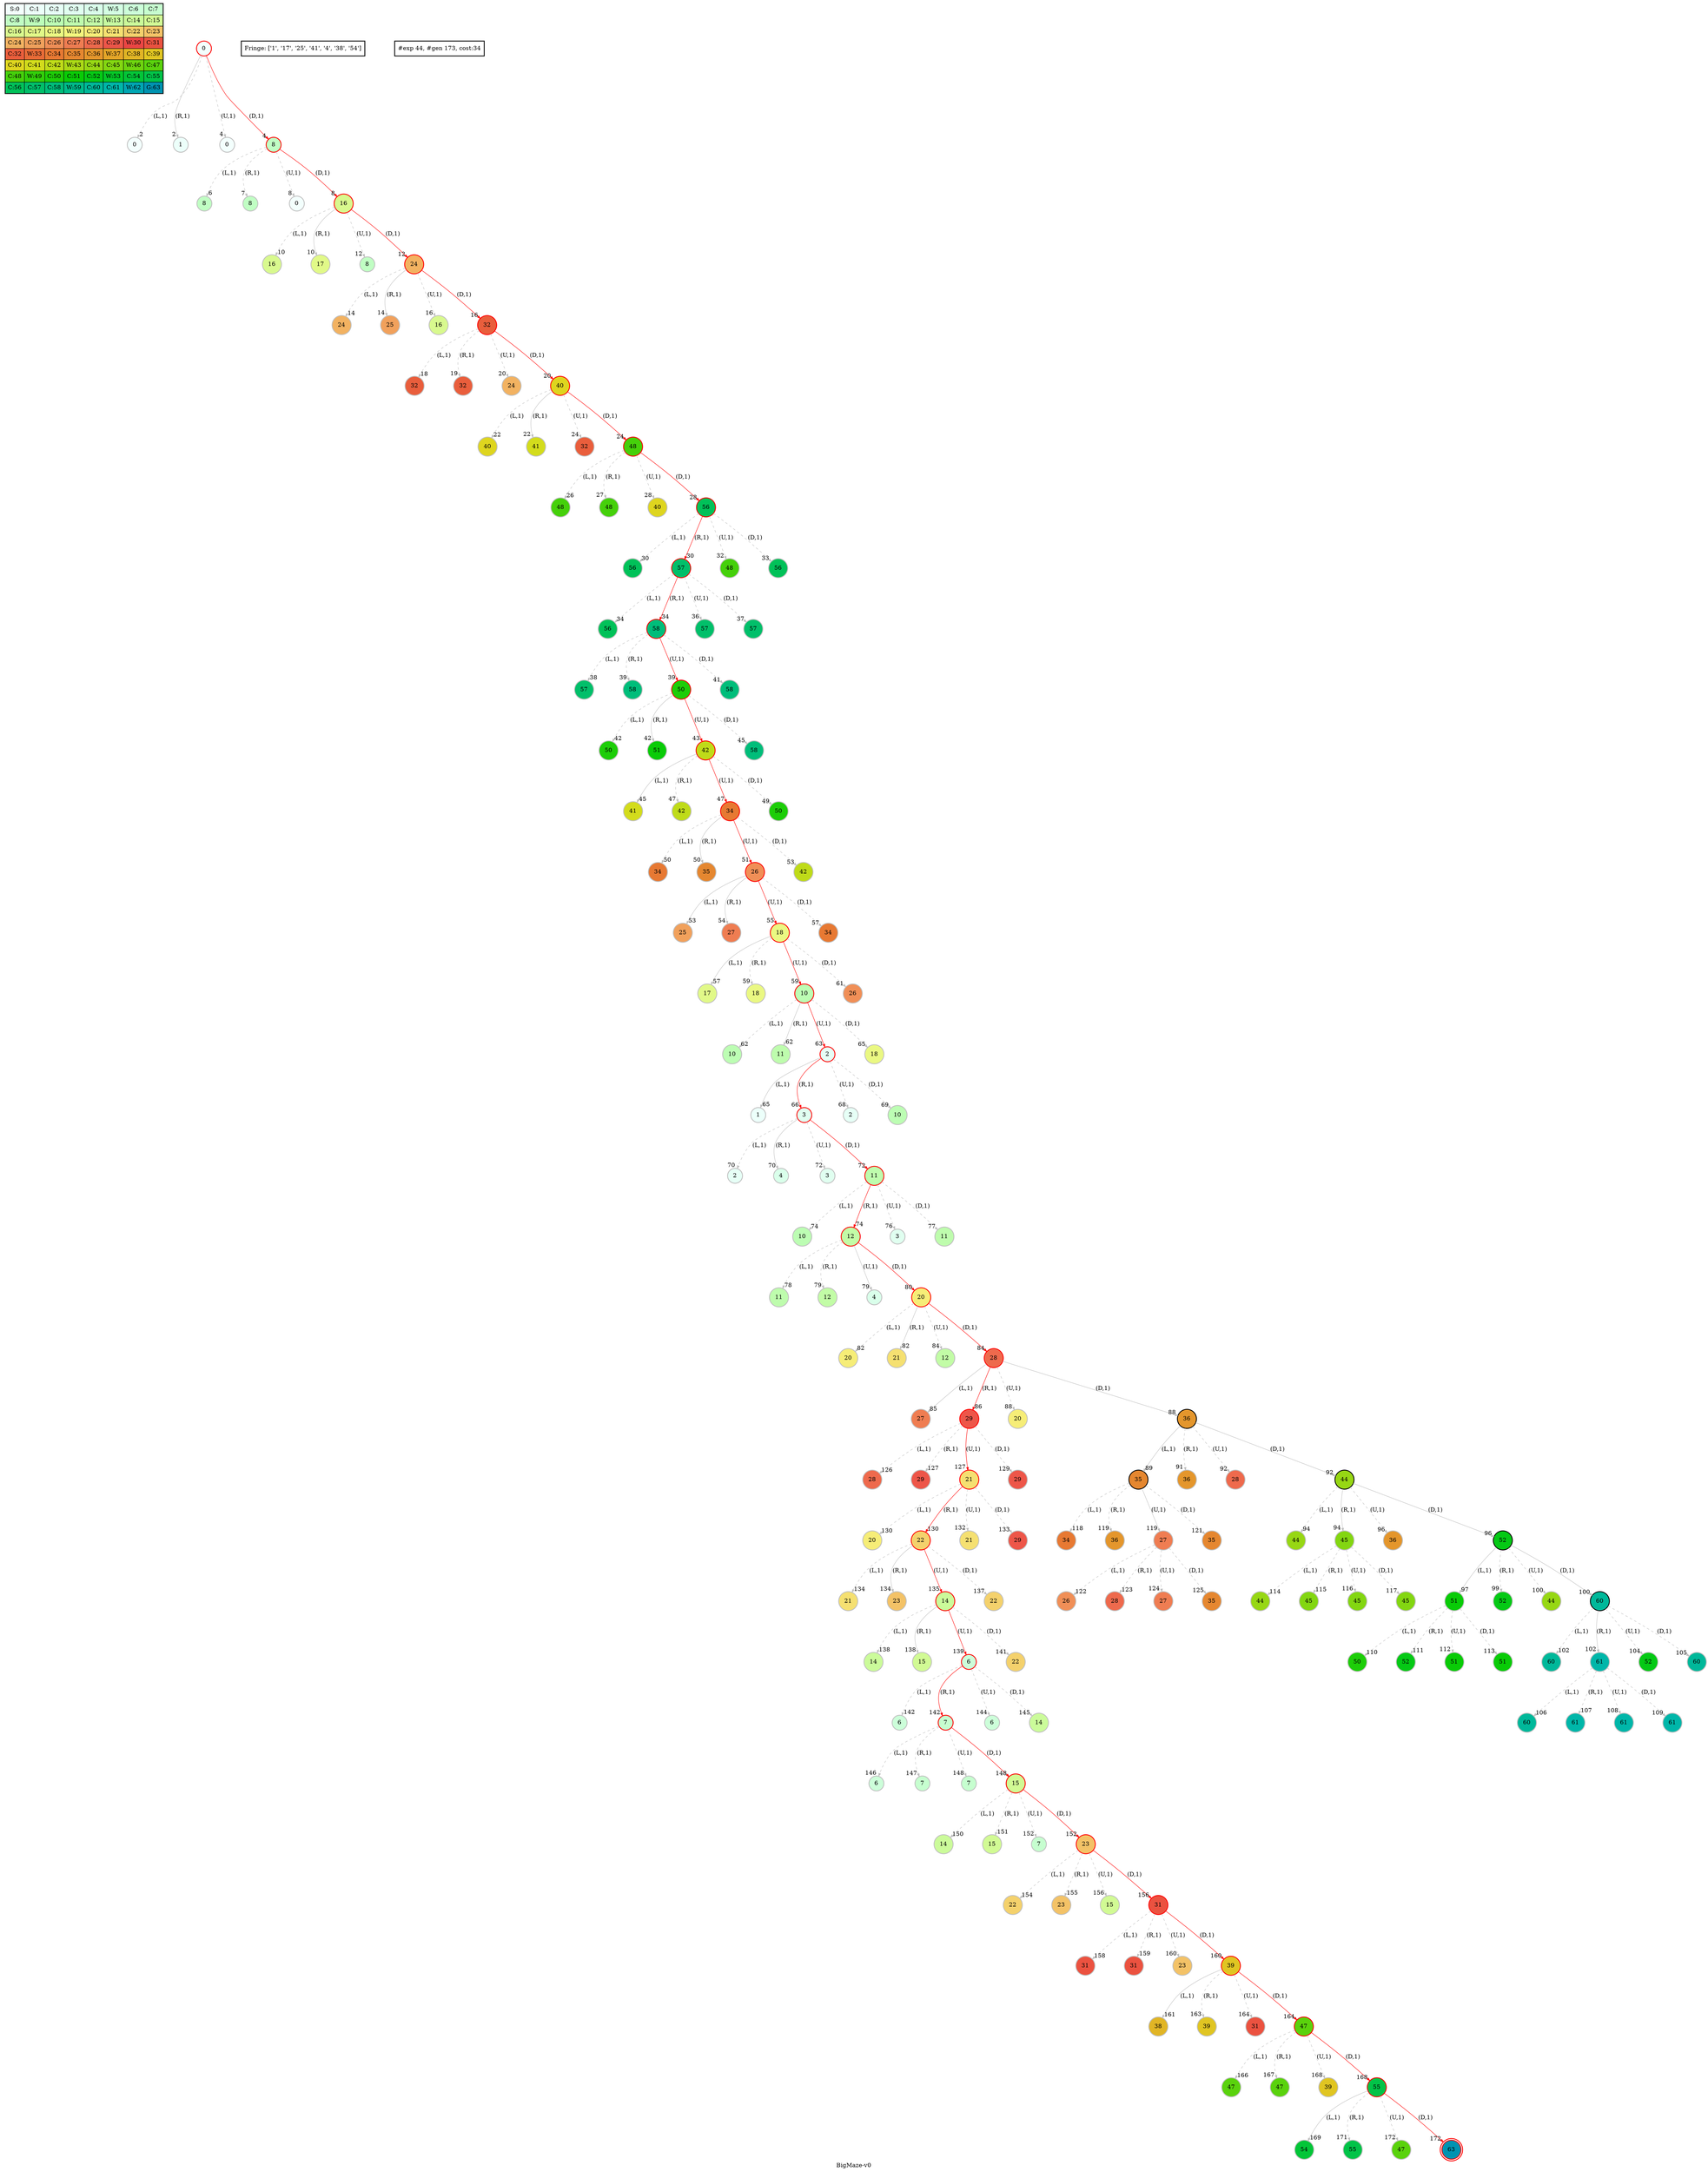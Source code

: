digraph BigMaze { label="BigMaze-v0" nodesep=1 ranksep="1.2" node [shape=circle penwidth=2] edge [arrowsize=0.7] 
subgraph MAP {label=Map;map [shape=plaintext label=<<table border="1" cellpadding="5" cellspacing="0" cellborder="1"><tr><td bgcolor="0.46862745 0.04925994 0.99969645 1.        ">S:0</td><td bgcolor="0.45294118 0.07385253 0.99931706 1.        ">C:1</td><td bgcolor="0.4372549  0.09840028 0.99878599 1.        ">C:2</td><td bgcolor="0.42156863 0.12288829 0.99810333 1.        ">C:3</td><td bgcolor="0.40588235 0.1473017  0.99726917 1.        ">C:4</td><td bgcolor="0.39019608 0.17162568 0.99628365 1.        ">W:5</td><td bgcolor="0.3745098  0.19584547 0.99514692 1.        ">C:6</td><td bgcolor="0.35882353 0.21994636 0.99385914 1.        ">C:7</td></tr><tr><td bgcolor="0.34313725 0.24391372 0.99242051 1.        ">C:8</td><td bgcolor="0.32745098 0.267733   0.99083125 1.        ">W:9</td><td bgcolor="0.31176471 0.29138975 0.98909161 1.        ">C:10</td><td bgcolor="0.29607843 0.31486959 0.98720184 1.        ">C:11</td><td bgcolor="0.28039216 0.33815827 0.98516223 1.        ">C:12</td><td bgcolor="0.26470588 0.36124167 0.9829731  1.        ">W:13</td><td bgcolor="0.24901961 0.38410575 0.98063477 1.        ">C:14</td><td bgcolor="0.23333333 0.40673664 0.9781476  1.        ">C:15</td></tr><tr><td bgcolor="0.21764706 0.42912061 0.97551197 1.        ">C:16</td><td bgcolor="0.20196078 0.45124406 0.97272827 1.        ">C:17</td><td bgcolor="0.18627451 0.47309356 0.96979694 1.        ">C:18</td><td bgcolor="0.17058824 0.49465584 0.9667184  1.        ">W:19</td><td bgcolor="0.15490196 0.51591783 0.96349314 1.        ">C:20</td><td bgcolor="0.13921569 0.5368666  0.96012165 1.        ">C:21</td><td bgcolor="0.12352941 0.55748944 0.95660442 1.        ">C:22</td><td bgcolor="0.10784314 0.57777383 0.952942   1.        ">C:23</td></tr><tr><td bgcolor="0.09215686 0.59770746 0.94913494 1.        ">C:24</td><td bgcolor="0.07647059 0.61727822 0.94518383 1.        ">C:25</td><td bgcolor="0.06078431 0.63647424 0.94108925 1.        ">C:26</td><td bgcolor="0.04509804 0.65528385 0.93685184 1.        ">C:27</td><td bgcolor="0.02941176 0.67369564 0.93247223 1.        ">C:28</td><td bgcolor="0.01372549 0.69169844 0.92795109 1.        ">C:29</td><td bgcolor="0.00196078 0.70928131 0.92328911 1.        ">W:30</td><td bgcolor="0.01764706 0.72643357 0.91848699 1.        ">C:31</td></tr><tr><td bgcolor="0.03333333 0.74314483 0.91354546 1.        ">C:32</td><td bgcolor="0.04901961 0.75940492 0.90846527 1.        ">W:33</td><td bgcolor="0.06470588 0.77520398 0.9032472  1.        ">C:34</td><td bgcolor="0.08039216 0.79053241 0.89789203 1.        ">C:35</td><td bgcolor="0.09607843 0.80538092 0.89240058 1.        ">C:36</td><td bgcolor="0.11176471 0.81974048 0.88677369 1.        ">W:37</td><td bgcolor="0.12745098 0.83360239 0.88101219 1.        ">C:38</td><td bgcolor="0.14313725 0.84695821 0.87511698 1.        ">C:39</td></tr><tr><td bgcolor="0.15882353 0.85979985 0.86908895 1.        ">C:40</td><td bgcolor="0.1745098  0.87211951 0.862929   1.        ">C:41</td><td bgcolor="0.19019608 0.88390971 0.85663808 1.        ">C:42</td><td bgcolor="0.20588235 0.89516329 0.85021714 1.        ">W:43</td><td bgcolor="0.22156863 0.90587342 0.84366715 1.        ">C:44</td><td bgcolor="0.2372549  0.9160336  0.83698911 1.        ">C:45</td><td bgcolor="0.25294118 0.92563766 0.83018403 1.        ">W:46</td><td bgcolor="0.26862745 0.93467977 0.82325295 1.        ">C:47</td></tr><tr><td bgcolor="0.28431373 0.94315443 0.81619691 1.        ">C:48</td><td bgcolor="0.3        0.95105652 0.80901699 1.        ">W:49</td><td bgcolor="0.31568627 0.95838122 0.80171428 1.        ">C:50</td><td bgcolor="0.33137255 0.96512409 0.79428989 1.        ">C:51</td><td bgcolor="0.34705882 0.97128103 0.78674494 1.        ">C:52</td><td bgcolor="0.3627451  0.97684832 0.77908057 1.        ">W:53</td><td bgcolor="0.37843137 0.98182256 0.77129796 1.        ">C:54</td><td bgcolor="0.39411765 0.98620075 0.76339828 1.        ">C:55</td></tr><tr><td bgcolor="0.40980392 0.98998021 0.75538273 1.        ">C:56</td><td bgcolor="0.4254902  0.99315867 0.74725253 1.        ">C:57</td><td bgcolor="0.44117647 0.99573418 0.73900892 1.        ">C:58</td><td bgcolor="0.45686275 0.99770518 0.73065313 1.        ">W:59</td><td bgcolor="0.47254902 0.99907048 0.72218645 1.        ">C:60</td><td bgcolor="0.48823529 0.99982925 0.71361015 1.        ">C:61</td><td bgcolor="0.51176471 0.99982925 0.70054304 1.        ">W:62</td><td bgcolor="0.52745098 0.99907048 0.69169844 1.        ">G:63</td></tr></table>>]} 
"0_0" [label="0" style=filled color=grey fillcolor="0.46862745 0.04925994 0.99969645 1.        " ];
"0_0.0-0" [label="0" style=filled color=grey fillcolor="0.46862745 0.04925994 0.99969645 1.        " ]; "0_0" -> "0_0.0-0" [label="(L,1)" headlabel=" 2 " style="dashed" color=grey ];  "0_fr" [label="Fringe: []" shape=box];
"0_0" [label="0" style=filled color=black color=red fillcolor="0.46862745 0.04925994 0.99969645 1.        " ];"0_0.1-1" [label="1" style=filled color=grey fillcolor="0.45294118 0.07385253 0.99931706 1.        " ]; "0_0" -> "0_0.1-1" [label="(R,1)" headlabel=" 2 " style="" color=grey ];  "0_fr" [label="Fringe: []" shape=box];
"0_0.0-2" [label="0" style=filled color=grey fillcolor="0.46862745 0.04925994 0.99969645 1.        " ]; "0_0" -> "0_0.0-2" [label="(U,1)" headlabel=" 4 " style="dashed" color=grey ];  "0_fr" [label="Fringe: ['1']" shape=box];
"0_0.8-3" [label="8" style=filled color=grey color=red fillcolor="0.34313725 0.24391372 0.99242051 1.        " ]; "0_0" -> "0_0.8-3" [label="(D,1)" headlabel=" 4 " style="" color=grey color=red ];  "0_fr" [label="Fringe: ['1']" shape=box];
"0_0.8.8-0" [label="8" style=filled color=grey fillcolor="0.34313725 0.24391372 0.99242051 1.        " ]; "0_0.8-3" -> "0_0.8.8-0" [label="(L,1)" headlabel=" 6 " style="dashed" color=grey ];  "0_fr" [label="Fringe: ['1']" shape=box];
"0_0.8.8-1" [label="8" style=filled color=grey fillcolor="0.34313725 0.24391372 0.99242051 1.        " ]; "0_0.8-3" -> "0_0.8.8-1" [label="(R,1)" headlabel=" 7 " style="dashed" color=grey ];  "0_fr" [label="Fringe: ['1']" shape=box];
"0_0.8.0-2" [label="0" style=filled color=grey fillcolor="0.46862745 0.04925994 0.99969645 1.        " ]; "0_0.8-3" -> "0_0.8.0-2" [label="(U,1)" headlabel=" 8 " style="dashed" color=grey ];  "0_fr" [label="Fringe: ['1']" shape=box];
"0_0.8-3" [label="8" style=filled color=black color=red fillcolor="0.34313725 0.24391372 0.99242051 1.        " ];"0_0.8.16-3" [label="16" style=filled color=grey color=red fillcolor="0.21764706 0.42912061 0.97551197 1.        " ]; "0_0.8-3" -> "0_0.8.16-3" [label="(D,1)" headlabel=" 8 " style="" color=grey color=red ];  "0_fr" [label="Fringe: ['1']" shape=box];
"0_0.8.16.16-0" [label="16" style=filled color=grey fillcolor="0.21764706 0.42912061 0.97551197 1.        " ]; "0_0.8.16-3" -> "0_0.8.16.16-0" [label="(L,1)" headlabel=" 10 " style="dashed" color=grey ];  "0_fr" [label="Fringe: ['1']" shape=box];
"0_0.8.16-3" [label="16" style=filled color=black color=red fillcolor="0.21764706 0.42912061 0.97551197 1.        " ];"0_0.8.16.17-1" [label="17" style=filled color=grey fillcolor="0.20196078 0.45124406 0.97272827 1.        " ]; "0_0.8.16-3" -> "0_0.8.16.17-1" [label="(R,1)" headlabel=" 10 " style="" color=grey ];  "0_fr" [label="Fringe: ['1']" shape=box];
"0_0.8.16.8-2" [label="8" style=filled color=grey fillcolor="0.34313725 0.24391372 0.99242051 1.        " ]; "0_0.8.16-3" -> "0_0.8.16.8-2" [label="(U,1)" headlabel=" 12 " style="dashed" color=grey ];  "0_fr" [label="Fringe: ['1', '17']" shape=box];
"0_0.8.16.24-3" [label="24" style=filled color=grey color=red fillcolor="0.09215686 0.59770746 0.94913494 1.        " ]; "0_0.8.16-3" -> "0_0.8.16.24-3" [label="(D,1)" headlabel=" 12 " style="" color=grey color=red ];  "0_fr" [label="Fringe: ['1', '17']" shape=box];
"0_0.8.16.24.24-0" [label="24" style=filled color=grey fillcolor="0.09215686 0.59770746 0.94913494 1.        " ]; "0_0.8.16.24-3" -> "0_0.8.16.24.24-0" [label="(L,1)" headlabel=" 14 " style="dashed" color=grey ];  "0_fr" [label="Fringe: ['1', '17']" shape=box];
"0_0.8.16.24-3" [label="24" style=filled color=black color=red fillcolor="0.09215686 0.59770746 0.94913494 1.        " ];"0_0.8.16.24.25-1" [label="25" style=filled color=grey fillcolor="0.07647059 0.61727822 0.94518383 1.        " ]; "0_0.8.16.24-3" -> "0_0.8.16.24.25-1" [label="(R,1)" headlabel=" 14 " style="" color=grey ];  "0_fr" [label="Fringe: ['1', '17']" shape=box];
"0_0.8.16.24.16-2" [label="16" style=filled color=grey fillcolor="0.21764706 0.42912061 0.97551197 1.        " ]; "0_0.8.16.24-3" -> "0_0.8.16.24.16-2" [label="(U,1)" headlabel=" 16 " style="dashed" color=grey ];  "0_fr" [label="Fringe: ['1', '17', '25']" shape=box];
"0_0.8.16.24.32-3" [label="32" style=filled color=grey color=red fillcolor="0.03333333 0.74314483 0.91354546 1.        " ]; "0_0.8.16.24-3" -> "0_0.8.16.24.32-3" [label="(D,1)" headlabel=" 16 " style="" color=grey color=red ];  "0_fr" [label="Fringe: ['1', '17', '25']" shape=box];
"0_0.8.16.24.32.32-0" [label="32" style=filled color=grey fillcolor="0.03333333 0.74314483 0.91354546 1.        " ]; "0_0.8.16.24.32-3" -> "0_0.8.16.24.32.32-0" [label="(L,1)" headlabel=" 18 " style="dashed" color=grey ];  "0_fr" [label="Fringe: ['1', '17', '25']" shape=box];
"0_0.8.16.24.32.32-1" [label="32" style=filled color=grey fillcolor="0.03333333 0.74314483 0.91354546 1.        " ]; "0_0.8.16.24.32-3" -> "0_0.8.16.24.32.32-1" [label="(R,1)" headlabel=" 19 " style="dashed" color=grey ];  "0_fr" [label="Fringe: ['1', '17', '25']" shape=box];
"0_0.8.16.24.32.24-2" [label="24" style=filled color=grey fillcolor="0.09215686 0.59770746 0.94913494 1.        " ]; "0_0.8.16.24.32-3" -> "0_0.8.16.24.32.24-2" [label="(U,1)" headlabel=" 20 " style="dashed" color=grey ];  "0_fr" [label="Fringe: ['1', '17', '25']" shape=box];
"0_0.8.16.24.32-3" [label="32" style=filled color=black color=red fillcolor="0.03333333 0.74314483 0.91354546 1.        " ];"0_0.8.16.24.32.40-3" [label="40" style=filled color=grey color=red fillcolor="0.15882353 0.85979985 0.86908895 1.        " ]; "0_0.8.16.24.32-3" -> "0_0.8.16.24.32.40-3" [label="(D,1)" headlabel=" 20 " style="" color=grey color=red ];  "0_fr" [label="Fringe: ['1', '17', '25']" shape=box];
"0_0.8.16.24.32.40.40-0" [label="40" style=filled color=grey fillcolor="0.15882353 0.85979985 0.86908895 1.        " ]; "0_0.8.16.24.32.40-3" -> "0_0.8.16.24.32.40.40-0" [label="(L,1)" headlabel=" 22 " style="dashed" color=grey ];  "0_fr" [label="Fringe: ['1', '17', '25']" shape=box];
"0_0.8.16.24.32.40-3" [label="40" style=filled color=black color=red fillcolor="0.15882353 0.85979985 0.86908895 1.        " ];"0_0.8.16.24.32.40.41-1" [label="41" style=filled color=grey fillcolor="0.1745098  0.87211951 0.862929   1.        " ]; "0_0.8.16.24.32.40-3" -> "0_0.8.16.24.32.40.41-1" [label="(R,1)" headlabel=" 22 " style="" color=grey ];  "0_fr" [label="Fringe: ['1', '17', '25']" shape=box];
"0_0.8.16.24.32.40.32-2" [label="32" style=filled color=grey fillcolor="0.03333333 0.74314483 0.91354546 1.        " ]; "0_0.8.16.24.32.40-3" -> "0_0.8.16.24.32.40.32-2" [label="(U,1)" headlabel=" 24 " style="dashed" color=grey ];  "0_fr" [label="Fringe: ['1', '17', '25', '41']" shape=box];
"0_0.8.16.24.32.40.48-3" [label="48" style=filled color=grey color=red fillcolor="0.28431373 0.94315443 0.81619691 1.        " ]; "0_0.8.16.24.32.40-3" -> "0_0.8.16.24.32.40.48-3" [label="(D,1)" headlabel=" 24 " style="" color=grey color=red ];  "0_fr" [label="Fringe: ['1', '17', '25', '41']" shape=box];
"0_0.8.16.24.32.40.48.48-0" [label="48" style=filled color=grey fillcolor="0.28431373 0.94315443 0.81619691 1.        " ]; "0_0.8.16.24.32.40.48-3" -> "0_0.8.16.24.32.40.48.48-0" [label="(L,1)" headlabel=" 26 " style="dashed" color=grey ];  "0_fr" [label="Fringe: ['1', '17', '25', '41']" shape=box];
"0_0.8.16.24.32.40.48.48-1" [label="48" style=filled color=grey fillcolor="0.28431373 0.94315443 0.81619691 1.        " ]; "0_0.8.16.24.32.40.48-3" -> "0_0.8.16.24.32.40.48.48-1" [label="(R,1)" headlabel=" 27 " style="dashed" color=grey ];  "0_fr" [label="Fringe: ['1', '17', '25', '41']" shape=box];
"0_0.8.16.24.32.40.48.40-2" [label="40" style=filled color=grey fillcolor="0.15882353 0.85979985 0.86908895 1.        " ]; "0_0.8.16.24.32.40.48-3" -> "0_0.8.16.24.32.40.48.40-2" [label="(U,1)" headlabel=" 28 " style="dashed" color=grey ];  "0_fr" [label="Fringe: ['1', '17', '25', '41']" shape=box];
"0_0.8.16.24.32.40.48-3" [label="48" style=filled color=black color=red fillcolor="0.28431373 0.94315443 0.81619691 1.        " ];"0_0.8.16.24.32.40.48.56-3" [label="56" style=filled color=grey color=red fillcolor="0.40980392 0.98998021 0.75538273 1.        " ]; "0_0.8.16.24.32.40.48-3" -> "0_0.8.16.24.32.40.48.56-3" [label="(D,1)" headlabel=" 28 " style="" color=grey color=red ];  "0_fr" [label="Fringe: ['1', '17', '25', '41']" shape=box];
"0_0.8.16.24.32.40.48.56.56-0" [label="56" style=filled color=grey fillcolor="0.40980392 0.98998021 0.75538273 1.        " ]; "0_0.8.16.24.32.40.48.56-3" -> "0_0.8.16.24.32.40.48.56.56-0" [label="(L,1)" headlabel=" 30 " style="dashed" color=grey ];  "0_fr" [label="Fringe: ['1', '17', '25', '41']" shape=box];
"0_0.8.16.24.32.40.48.56-3" [label="56" style=filled color=black color=red fillcolor="0.40980392 0.98998021 0.75538273 1.        " ];"0_0.8.16.24.32.40.48.56.57-1" [label="57" style=filled color=grey color=red fillcolor="0.4254902  0.99315867 0.74725253 1.        " ]; "0_0.8.16.24.32.40.48.56-3" -> "0_0.8.16.24.32.40.48.56.57-1" [label="(R,1)" headlabel=" 30 " style="" color=grey color=red ];  "0_fr" [label="Fringe: ['1', '17', '25', '41']" shape=box];
"0_0.8.16.24.32.40.48.56.48-2" [label="48" style=filled color=grey fillcolor="0.28431373 0.94315443 0.81619691 1.        " ]; "0_0.8.16.24.32.40.48.56-3" -> "0_0.8.16.24.32.40.48.56.48-2" [label="(U,1)" headlabel=" 32 " style="dashed" color=grey ];  "0_fr" [label="Fringe: ['1', '17', '25', '41', '57']" shape=box];
"0_0.8.16.24.32.40.48.56.56-3" [label="56" style=filled color=grey fillcolor="0.40980392 0.98998021 0.75538273 1.        " ]; "0_0.8.16.24.32.40.48.56-3" -> "0_0.8.16.24.32.40.48.56.56-3" [label="(D,1)" headlabel=" 33 " style="dashed" color=grey ];  "0_fr" [label="Fringe: ['1', '17', '25', '41', '57']" shape=box];
"0_0.8.16.24.32.40.48.56.57.56-0" [label="56" style=filled color=grey fillcolor="0.40980392 0.98998021 0.75538273 1.        " ]; "0_0.8.16.24.32.40.48.56.57-1" -> "0_0.8.16.24.32.40.48.56.57.56-0" [label="(L,1)" headlabel=" 34 " style="dashed" color=grey ];  "0_fr" [label="Fringe: ['1', '17', '25', '41']" shape=box];
"0_0.8.16.24.32.40.48.56.57-1" [label="57" style=filled color=black color=red fillcolor="0.4254902  0.99315867 0.74725253 1.        " ];"0_0.8.16.24.32.40.48.56.57.58-1" [label="58" style=filled color=grey color=red fillcolor="0.44117647 0.99573418 0.73900892 1.        " ]; "0_0.8.16.24.32.40.48.56.57-1" -> "0_0.8.16.24.32.40.48.56.57.58-1" [label="(R,1)" headlabel=" 34 " style="" color=grey color=red ];  "0_fr" [label="Fringe: ['1', '17', '25', '41']" shape=box];
"0_0.8.16.24.32.40.48.56.57.57-2" [label="57" style=filled color=grey fillcolor="0.4254902  0.99315867 0.74725253 1.        " ]; "0_0.8.16.24.32.40.48.56.57-1" -> "0_0.8.16.24.32.40.48.56.57.57-2" [label="(U,1)" headlabel=" 36 " style="dashed" color=grey ];  "0_fr" [label="Fringe: ['1', '17', '25', '41', '58']" shape=box];
"0_0.8.16.24.32.40.48.56.57.57-3" [label="57" style=filled color=grey fillcolor="0.4254902  0.99315867 0.74725253 1.        " ]; "0_0.8.16.24.32.40.48.56.57-1" -> "0_0.8.16.24.32.40.48.56.57.57-3" [label="(D,1)" headlabel=" 37 " style="dashed" color=grey ];  "0_fr" [label="Fringe: ['1', '17', '25', '41', '58']" shape=box];
"0_0.8.16.24.32.40.48.56.57.58.57-0" [label="57" style=filled color=grey fillcolor="0.4254902  0.99315867 0.74725253 1.        " ]; "0_0.8.16.24.32.40.48.56.57.58-1" -> "0_0.8.16.24.32.40.48.56.57.58.57-0" [label="(L,1)" headlabel=" 38 " style="dashed" color=grey ];  "0_fr" [label="Fringe: ['1', '17', '25', '41']" shape=box];
"0_0.8.16.24.32.40.48.56.57.58.58-1" [label="58" style=filled color=grey fillcolor="0.44117647 0.99573418 0.73900892 1.        " ]; "0_0.8.16.24.32.40.48.56.57.58-1" -> "0_0.8.16.24.32.40.48.56.57.58.58-1" [label="(R,1)" headlabel=" 39 " style="dashed" color=grey ];  "0_fr" [label="Fringe: ['1', '17', '25', '41']" shape=box];
"0_0.8.16.24.32.40.48.56.57.58-1" [label="58" style=filled color=black color=red fillcolor="0.44117647 0.99573418 0.73900892 1.        " ];"0_0.8.16.24.32.40.48.56.57.58.50-2" [label="50" style=filled color=grey color=red fillcolor="0.31568627 0.95838122 0.80171428 1.        " ]; "0_0.8.16.24.32.40.48.56.57.58-1" -> "0_0.8.16.24.32.40.48.56.57.58.50-2" [label="(U,1)" headlabel=" 39 " style="" color=grey color=red ];  "0_fr" [label="Fringe: ['1', '17', '25', '41']" shape=box];
"0_0.8.16.24.32.40.48.56.57.58.58-3" [label="58" style=filled color=grey fillcolor="0.44117647 0.99573418 0.73900892 1.        " ]; "0_0.8.16.24.32.40.48.56.57.58-1" -> "0_0.8.16.24.32.40.48.56.57.58.58-3" [label="(D,1)" headlabel=" 41 " style="dashed" color=grey ];  "0_fr" [label="Fringe: ['1', '17', '25', '41', '50']" shape=box];
"0_0.8.16.24.32.40.48.56.57.58.50.50-0" [label="50" style=filled color=grey fillcolor="0.31568627 0.95838122 0.80171428 1.        " ]; "0_0.8.16.24.32.40.48.56.57.58.50-2" -> "0_0.8.16.24.32.40.48.56.57.58.50.50-0" [label="(L,1)" headlabel=" 42 " style="dashed" color=grey ];  "0_fr" [label="Fringe: ['1', '17', '25', '41']" shape=box];
"0_0.8.16.24.32.40.48.56.57.58.50-2" [label="50" style=filled color=black color=red fillcolor="0.31568627 0.95838122 0.80171428 1.        " ];"0_0.8.16.24.32.40.48.56.57.58.50.51-1" [label="51" style=filled color=grey fillcolor="0.33137255 0.96512409 0.79428989 1.        " ]; "0_0.8.16.24.32.40.48.56.57.58.50-2" -> "0_0.8.16.24.32.40.48.56.57.58.50.51-1" [label="(R,1)" headlabel=" 42 " style="" color=grey ];  "0_fr" [label="Fringe: ['1', '17', '25', '41']" shape=box];
"0_0.8.16.24.32.40.48.56.57.58.50.42-2" [label="42" style=filled color=grey color=red fillcolor="0.19019608 0.88390971 0.85663808 1.        " ]; "0_0.8.16.24.32.40.48.56.57.58.50-2" -> "0_0.8.16.24.32.40.48.56.57.58.50.42-2" [label="(U,1)" headlabel=" 43 " style="" color=grey color=red ];  "0_fr" [label="Fringe: ['1', '17', '25', '41', '51']" shape=box];
"0_0.8.16.24.32.40.48.56.57.58.50.58-3" [label="58" style=filled color=grey fillcolor="0.44117647 0.99573418 0.73900892 1.        " ]; "0_0.8.16.24.32.40.48.56.57.58.50-2" -> "0_0.8.16.24.32.40.48.56.57.58.50.58-3" [label="(D,1)" headlabel=" 45 " style="dashed" color=grey ];  "0_fr" [label="Fringe: ['1', '17', '25', '41', '51', '42']" shape=box];
"0_0.8.16.24.32.40.48.56.57.58.50.42-2" [label="42" style=filled color=black color=red fillcolor="0.19019608 0.88390971 0.85663808 1.        " ];"0_0.8.16.24.32.40.48.56.57.58.50.42.41-0" [label="41" style=filled color=grey fillcolor="0.1745098  0.87211951 0.862929   1.        " ]; "0_0.8.16.24.32.40.48.56.57.58.50.42-2" -> "0_0.8.16.24.32.40.48.56.57.58.50.42.41-0" [label="(L,1)" headlabel=" 45 " style="" color=grey ];  "0_fr" [label="Fringe: ['1', '17', '25', '41', '51']" shape=box];
"0_0.8.16.24.32.40.48.56.57.58.50.42.42-1" [label="42" style=filled color=grey fillcolor="0.19019608 0.88390971 0.85663808 1.        " ]; "0_0.8.16.24.32.40.48.56.57.58.50.42-2" -> "0_0.8.16.24.32.40.48.56.57.58.50.42.42-1" [label="(R,1)" headlabel=" 47 " style="dashed" color=grey ];  "0_fr" [label="Fringe: ['1', '17', '25', '41', '51']" shape=box];
"0_0.8.16.24.32.40.48.56.57.58.50.42.34-2" [label="34" style=filled color=grey color=red fillcolor="0.06470588 0.77520398 0.9032472  1.        " ]; "0_0.8.16.24.32.40.48.56.57.58.50.42-2" -> "0_0.8.16.24.32.40.48.56.57.58.50.42.34-2" [label="(U,1)" headlabel=" 47 " style="" color=grey color=red ];  "0_fr" [label="Fringe: ['1', '17', '25', '41', '51']" shape=box];
"0_0.8.16.24.32.40.48.56.57.58.50.42.50-3" [label="50" style=filled color=grey fillcolor="0.31568627 0.95838122 0.80171428 1.        " ]; "0_0.8.16.24.32.40.48.56.57.58.50.42-2" -> "0_0.8.16.24.32.40.48.56.57.58.50.42.50-3" [label="(D,1)" headlabel=" 49 " style="dashed" color=grey ];  "0_fr" [label="Fringe: ['1', '17', '25', '41', '51', '34']" shape=box];
"0_0.8.16.24.32.40.48.56.57.58.50.42.34.34-0" [label="34" style=filled color=grey fillcolor="0.06470588 0.77520398 0.9032472  1.        " ]; "0_0.8.16.24.32.40.48.56.57.58.50.42.34-2" -> "0_0.8.16.24.32.40.48.56.57.58.50.42.34.34-0" [label="(L,1)" headlabel=" 50 " style="dashed" color=grey ];  "0_fr" [label="Fringe: ['1', '17', '25', '41', '51']" shape=box];
"0_0.8.16.24.32.40.48.56.57.58.50.42.34-2" [label="34" style=filled color=black color=red fillcolor="0.06470588 0.77520398 0.9032472  1.        " ];"0_0.8.16.24.32.40.48.56.57.58.50.42.34.35-1" [label="35" style=filled color=grey fillcolor="0.08039216 0.79053241 0.89789203 1.        " ]; "0_0.8.16.24.32.40.48.56.57.58.50.42.34-2" -> "0_0.8.16.24.32.40.48.56.57.58.50.42.34.35-1" [label="(R,1)" headlabel=" 50 " style="" color=grey ];  "0_fr" [label="Fringe: ['1', '17', '25', '41', '51']" shape=box];
"0_0.8.16.24.32.40.48.56.57.58.50.42.34.26-2" [label="26" style=filled color=grey color=red fillcolor="0.06078431 0.63647424 0.94108925 1.        " ]; "0_0.8.16.24.32.40.48.56.57.58.50.42.34-2" -> "0_0.8.16.24.32.40.48.56.57.58.50.42.34.26-2" [label="(U,1)" headlabel=" 51 " style="" color=grey color=red ];  "0_fr" [label="Fringe: ['1', '17', '25', '41', '51', '35']" shape=box];
"0_0.8.16.24.32.40.48.56.57.58.50.42.34.42-3" [label="42" style=filled color=grey fillcolor="0.19019608 0.88390971 0.85663808 1.        " ]; "0_0.8.16.24.32.40.48.56.57.58.50.42.34-2" -> "0_0.8.16.24.32.40.48.56.57.58.50.42.34.42-3" [label="(D,1)" headlabel=" 53 " style="dashed" color=grey ];  "0_fr" [label="Fringe: ['1', '17', '25', '41', '51', '35', '26']" shape=box];
"0_0.8.16.24.32.40.48.56.57.58.50.42.34.26-2" [label="26" style=filled color=black color=red fillcolor="0.06078431 0.63647424 0.94108925 1.        " ];"0_0.8.16.24.32.40.48.56.57.58.50.42.34.26.25-0" [label="25" style=filled color=grey fillcolor="0.07647059 0.61727822 0.94518383 1.        " ]; "0_0.8.16.24.32.40.48.56.57.58.50.42.34.26-2" -> "0_0.8.16.24.32.40.48.56.57.58.50.42.34.26.25-0" [label="(L,1)" headlabel=" 53 " style="" color=grey ];  "0_fr" [label="Fringe: ['1', '17', '25', '41', '51', '35']" shape=box];
"0_0.8.16.24.32.40.48.56.57.58.50.42.34.26.27-1" [label="27" style=filled color=grey fillcolor="0.04509804 0.65528385 0.93685184 1.        " ]; "0_0.8.16.24.32.40.48.56.57.58.50.42.34.26-2" -> "0_0.8.16.24.32.40.48.56.57.58.50.42.34.26.27-1" [label="(R,1)" headlabel=" 54 " style="" color=grey ];  "0_fr" [label="Fringe: ['1', '17', '25', '41', '51', '35']" shape=box];
"0_0.8.16.24.32.40.48.56.57.58.50.42.34.26.18-2" [label="18" style=filled color=grey color=red fillcolor="0.18627451 0.47309356 0.96979694 1.        " ]; "0_0.8.16.24.32.40.48.56.57.58.50.42.34.26-2" -> "0_0.8.16.24.32.40.48.56.57.58.50.42.34.26.18-2" [label="(U,1)" headlabel=" 55 " style="" color=grey color=red ];  "0_fr" [label="Fringe: ['1', '17', '25', '41', '51', '35', '27']" shape=box];
"0_0.8.16.24.32.40.48.56.57.58.50.42.34.26.34-3" [label="34" style=filled color=grey fillcolor="0.06470588 0.77520398 0.9032472  1.        " ]; "0_0.8.16.24.32.40.48.56.57.58.50.42.34.26-2" -> "0_0.8.16.24.32.40.48.56.57.58.50.42.34.26.34-3" [label="(D,1)" headlabel=" 57 " style="dashed" color=grey ];  "0_fr" [label="Fringe: ['1', '17', '25', '41', '51', '35', '27', '18']" shape=box];
"0_0.8.16.24.32.40.48.56.57.58.50.42.34.26.18-2" [label="18" style=filled color=black color=red fillcolor="0.18627451 0.47309356 0.96979694 1.        " ];"0_0.8.16.24.32.40.48.56.57.58.50.42.34.26.18.17-0" [label="17" style=filled color=grey fillcolor="0.20196078 0.45124406 0.97272827 1.        " ]; "0_0.8.16.24.32.40.48.56.57.58.50.42.34.26.18-2" -> "0_0.8.16.24.32.40.48.56.57.58.50.42.34.26.18.17-0" [label="(L,1)" headlabel=" 57 " style="" color=grey ];  "0_fr" [label="Fringe: ['1', '17', '25', '41', '51', '35', '27']" shape=box];
"0_0.8.16.24.32.40.48.56.57.58.50.42.34.26.18.18-1" [label="18" style=filled color=grey fillcolor="0.18627451 0.47309356 0.96979694 1.        " ]; "0_0.8.16.24.32.40.48.56.57.58.50.42.34.26.18-2" -> "0_0.8.16.24.32.40.48.56.57.58.50.42.34.26.18.18-1" [label="(R,1)" headlabel=" 59 " style="dashed" color=grey ];  "0_fr" [label="Fringe: ['1', '17', '25', '41', '51', '35', '27']" shape=box];
"0_0.8.16.24.32.40.48.56.57.58.50.42.34.26.18.10-2" [label="10" style=filled color=grey color=red fillcolor="0.31176471 0.29138975 0.98909161 1.        " ]; "0_0.8.16.24.32.40.48.56.57.58.50.42.34.26.18-2" -> "0_0.8.16.24.32.40.48.56.57.58.50.42.34.26.18.10-2" [label="(U,1)" headlabel=" 59 " style="" color=grey color=red ];  "0_fr" [label="Fringe: ['1', '17', '25', '41', '51', '35', '27']" shape=box];
"0_0.8.16.24.32.40.48.56.57.58.50.42.34.26.18.26-3" [label="26" style=filled color=grey fillcolor="0.06078431 0.63647424 0.94108925 1.        " ]; "0_0.8.16.24.32.40.48.56.57.58.50.42.34.26.18-2" -> "0_0.8.16.24.32.40.48.56.57.58.50.42.34.26.18.26-3" [label="(D,1)" headlabel=" 61 " style="dashed" color=grey ];  "0_fr" [label="Fringe: ['1', '17', '25', '41', '51', '35', '27', '10']" shape=box];
"0_0.8.16.24.32.40.48.56.57.58.50.42.34.26.18.10.10-0" [label="10" style=filled color=grey fillcolor="0.31176471 0.29138975 0.98909161 1.        " ]; "0_0.8.16.24.32.40.48.56.57.58.50.42.34.26.18.10-2" -> "0_0.8.16.24.32.40.48.56.57.58.50.42.34.26.18.10.10-0" [label="(L,1)" headlabel=" 62 " style="dashed" color=grey ];  "0_fr" [label="Fringe: ['1', '17', '25', '41', '51', '35', '27']" shape=box];
"0_0.8.16.24.32.40.48.56.57.58.50.42.34.26.18.10-2" [label="10" style=filled color=black color=red fillcolor="0.31176471 0.29138975 0.98909161 1.        " ];"0_0.8.16.24.32.40.48.56.57.58.50.42.34.26.18.10.11-1" [label="11" style=filled color=grey fillcolor="0.29607843 0.31486959 0.98720184 1.        " ]; "0_0.8.16.24.32.40.48.56.57.58.50.42.34.26.18.10-2" -> "0_0.8.16.24.32.40.48.56.57.58.50.42.34.26.18.10.11-1" [label="(R,1)" headlabel=" 62 " style="" color=grey ];  "0_fr" [label="Fringe: ['1', '17', '25', '41', '51', '35', '27']" shape=box];
"0_0.8.16.24.32.40.48.56.57.58.50.42.34.26.18.10.2-2" [label="2" style=filled color=grey color=red fillcolor="0.4372549  0.09840028 0.99878599 1.        " ]; "0_0.8.16.24.32.40.48.56.57.58.50.42.34.26.18.10-2" -> "0_0.8.16.24.32.40.48.56.57.58.50.42.34.26.18.10.2-2" [label="(U,1)" headlabel=" 63 " style="" color=grey color=red ];  "0_fr" [label="Fringe: ['1', '17', '25', '41', '51', '35', '27', '11']" shape=box];
"0_0.8.16.24.32.40.48.56.57.58.50.42.34.26.18.10.18-3" [label="18" style=filled color=grey fillcolor="0.18627451 0.47309356 0.96979694 1.        " ]; "0_0.8.16.24.32.40.48.56.57.58.50.42.34.26.18.10-2" -> "0_0.8.16.24.32.40.48.56.57.58.50.42.34.26.18.10.18-3" [label="(D,1)" headlabel=" 65 " style="dashed" color=grey ];  "0_fr" [label="Fringe: ['1', '17', '25', '41', '51', '35', '27', '11', '2']" shape=box];
"0_0.8.16.24.32.40.48.56.57.58.50.42.34.26.18.10.2-2" [label="2" style=filled color=black color=red fillcolor="0.4372549  0.09840028 0.99878599 1.        " ];"0_0.8.16.24.32.40.48.56.57.58.50.42.34.26.18.10.2.1-0" [label="1" style=filled color=grey fillcolor="0.45294118 0.07385253 0.99931706 1.        " ]; "0_0.8.16.24.32.40.48.56.57.58.50.42.34.26.18.10.2-2" -> "0_0.8.16.24.32.40.48.56.57.58.50.42.34.26.18.10.2.1-0" [label="(L,1)" headlabel=" 65 " style="" color=grey ];  "0_fr" [label="Fringe: ['1', '17', '25', '41', '51', '35', '27', '11']" shape=box];
"0_0.8.16.24.32.40.48.56.57.58.50.42.34.26.18.10.2.3-1" [label="3" style=filled color=grey color=red fillcolor="0.42156863 0.12288829 0.99810333 1.        " ]; "0_0.8.16.24.32.40.48.56.57.58.50.42.34.26.18.10.2-2" -> "0_0.8.16.24.32.40.48.56.57.58.50.42.34.26.18.10.2.3-1" [label="(R,1)" headlabel=" 66 " style="" color=grey color=red ];  "0_fr" [label="Fringe: ['1', '17', '25', '41', '51', '35', '27', '11']" shape=box];
"0_0.8.16.24.32.40.48.56.57.58.50.42.34.26.18.10.2.2-2" [label="2" style=filled color=grey fillcolor="0.4372549  0.09840028 0.99878599 1.        " ]; "0_0.8.16.24.32.40.48.56.57.58.50.42.34.26.18.10.2-2" -> "0_0.8.16.24.32.40.48.56.57.58.50.42.34.26.18.10.2.2-2" [label="(U,1)" headlabel=" 68 " style="dashed" color=grey ];  "0_fr" [label="Fringe: ['1', '17', '25', '41', '51', '35', '27', '11', '3']" shape=box];
"0_0.8.16.24.32.40.48.56.57.58.50.42.34.26.18.10.2.10-3" [label="10" style=filled color=grey fillcolor="0.31176471 0.29138975 0.98909161 1.        " ]; "0_0.8.16.24.32.40.48.56.57.58.50.42.34.26.18.10.2-2" -> "0_0.8.16.24.32.40.48.56.57.58.50.42.34.26.18.10.2.10-3" [label="(D,1)" headlabel=" 69 " style="dashed" color=grey ];  "0_fr" [label="Fringe: ['1', '17', '25', '41', '51', '35', '27', '11', '3']" shape=box];
"0_0.8.16.24.32.40.48.56.57.58.50.42.34.26.18.10.2.3.2-0" [label="2" style=filled color=grey fillcolor="0.4372549  0.09840028 0.99878599 1.        " ]; "0_0.8.16.24.32.40.48.56.57.58.50.42.34.26.18.10.2.3-1" -> "0_0.8.16.24.32.40.48.56.57.58.50.42.34.26.18.10.2.3.2-0" [label="(L,1)" headlabel=" 70 " style="dashed" color=grey ];  "0_fr" [label="Fringe: ['1', '17', '25', '41', '51', '35', '27', '11']" shape=box];
"0_0.8.16.24.32.40.48.56.57.58.50.42.34.26.18.10.2.3-1" [label="3" style=filled color=black color=red fillcolor="0.42156863 0.12288829 0.99810333 1.        " ];"0_0.8.16.24.32.40.48.56.57.58.50.42.34.26.18.10.2.3.4-1" [label="4" style=filled color=grey fillcolor="0.40588235 0.1473017  0.99726917 1.        " ]; "0_0.8.16.24.32.40.48.56.57.58.50.42.34.26.18.10.2.3-1" -> "0_0.8.16.24.32.40.48.56.57.58.50.42.34.26.18.10.2.3.4-1" [label="(R,1)" headlabel=" 70 " style="" color=grey ];  "0_fr" [label="Fringe: ['1', '17', '25', '41', '51', '35', '27', '11']" shape=box];
"0_0.8.16.24.32.40.48.56.57.58.50.42.34.26.18.10.2.3.3-2" [label="3" style=filled color=grey fillcolor="0.42156863 0.12288829 0.99810333 1.        " ]; "0_0.8.16.24.32.40.48.56.57.58.50.42.34.26.18.10.2.3-1" -> "0_0.8.16.24.32.40.48.56.57.58.50.42.34.26.18.10.2.3.3-2" [label="(U,1)" headlabel=" 72 " style="dashed" color=grey ];  "0_fr" [label="Fringe: ['1', '17', '25', '41', '51', '35', '27', '11', '4']" shape=box];
"0_0.8.16.24.32.40.48.56.57.58.50.42.34.26.18.10.2.3.11-3" [label="11" style=filled color=grey color=red fillcolor="0.29607843 0.31486959 0.98720184 1.        " ]; "0_0.8.16.24.32.40.48.56.57.58.50.42.34.26.18.10.2.3-1" -> "0_0.8.16.24.32.40.48.56.57.58.50.42.34.26.18.10.2.3.11-3" [label="(D,1)" headlabel=" 72 " style="" color=grey color=red ];  "0_fr" [label="Fringe: ['1', '17', '25', '41', '51', '35', '27', '11', '4']" shape=box];
"0_0.8.16.24.32.40.48.56.57.58.50.42.34.26.18.10.2.3.11.10-0" [label="10" style=filled color=grey fillcolor="0.31176471 0.29138975 0.98909161 1.        " ]; "0_0.8.16.24.32.40.48.56.57.58.50.42.34.26.18.10.2.3.11-3" -> "0_0.8.16.24.32.40.48.56.57.58.50.42.34.26.18.10.2.3.11.10-0" [label="(L,1)" headlabel=" 74 " style="dashed" color=grey ];  "0_fr" [label="Fringe: ['1', '17', '25', '41', '51', '35', '27', '4']" shape=box];
"0_0.8.16.24.32.40.48.56.57.58.50.42.34.26.18.10.2.3.11-3" [label="11" style=filled color=black color=red fillcolor="0.29607843 0.31486959 0.98720184 1.        " ];"0_0.8.16.24.32.40.48.56.57.58.50.42.34.26.18.10.2.3.11.12-1" [label="12" style=filled color=grey color=red fillcolor="0.28039216 0.33815827 0.98516223 1.        " ]; "0_0.8.16.24.32.40.48.56.57.58.50.42.34.26.18.10.2.3.11-3" -> "0_0.8.16.24.32.40.48.56.57.58.50.42.34.26.18.10.2.3.11.12-1" [label="(R,1)" headlabel=" 74 " style="" color=grey color=red ];  "0_fr" [label="Fringe: ['1', '17', '25', '41', '51', '35', '27', '4']" shape=box];
"0_0.8.16.24.32.40.48.56.57.58.50.42.34.26.18.10.2.3.11.3-2" [label="3" style=filled color=grey fillcolor="0.42156863 0.12288829 0.99810333 1.        " ]; "0_0.8.16.24.32.40.48.56.57.58.50.42.34.26.18.10.2.3.11-3" -> "0_0.8.16.24.32.40.48.56.57.58.50.42.34.26.18.10.2.3.11.3-2" [label="(U,1)" headlabel=" 76 " style="dashed" color=grey ];  "0_fr" [label="Fringe: ['1', '17', '25', '41', '51', '35', '27', '4', '12']" shape=box];
"0_0.8.16.24.32.40.48.56.57.58.50.42.34.26.18.10.2.3.11.11-3" [label="11" style=filled color=grey fillcolor="0.29607843 0.31486959 0.98720184 1.        " ]; "0_0.8.16.24.32.40.48.56.57.58.50.42.34.26.18.10.2.3.11-3" -> "0_0.8.16.24.32.40.48.56.57.58.50.42.34.26.18.10.2.3.11.11-3" [label="(D,1)" headlabel=" 77 " style="dashed" color=grey ];  "0_fr" [label="Fringe: ['1', '17', '25', '41', '51', '35', '27', '4', '12']" shape=box];
"0_0.8.16.24.32.40.48.56.57.58.50.42.34.26.18.10.2.3.11.12.11-0" [label="11" style=filled color=grey fillcolor="0.29607843 0.31486959 0.98720184 1.        " ]; "0_0.8.16.24.32.40.48.56.57.58.50.42.34.26.18.10.2.3.11.12-1" -> "0_0.8.16.24.32.40.48.56.57.58.50.42.34.26.18.10.2.3.11.12.11-0" [label="(L,1)" headlabel=" 78 " style="dashed" color=grey ];  "0_fr" [label="Fringe: ['1', '17', '25', '41', '51', '35', '27', '4']" shape=box];
"0_0.8.16.24.32.40.48.56.57.58.50.42.34.26.18.10.2.3.11.12.12-1" [label="12" style=filled color=grey fillcolor="0.28039216 0.33815827 0.98516223 1.        " ]; "0_0.8.16.24.32.40.48.56.57.58.50.42.34.26.18.10.2.3.11.12-1" -> "0_0.8.16.24.32.40.48.56.57.58.50.42.34.26.18.10.2.3.11.12.12-1" [label="(R,1)" headlabel=" 79 " style="dashed" color=grey ];  "0_fr" [label="Fringe: ['1', '17', '25', '41', '51', '35', '27', '4']" shape=box];
"0_0.8.16.24.32.40.48.56.57.58.50.42.34.26.18.10.2.3.11.12-1" [label="12" style=filled color=black color=red fillcolor="0.28039216 0.33815827 0.98516223 1.        " ];"0_0.8.16.24.32.40.48.56.57.58.50.42.34.26.18.10.2.3.11.12.4-2" [label="4" style=filled color=grey fillcolor="0.40588235 0.1473017  0.99726917 1.        " ]; "0_0.8.16.24.32.40.48.56.57.58.50.42.34.26.18.10.2.3.11.12-1" -> "0_0.8.16.24.32.40.48.56.57.58.50.42.34.26.18.10.2.3.11.12.4-2" [label="(U,1)" headlabel=" 79 " style="" color=grey ];  "0_fr" [label="Fringe: ['1', '17', '25', '41', '51', '35', '27', '4']" shape=box];
"0_0.8.16.24.32.40.48.56.57.58.50.42.34.26.18.10.2.3.11.12.20-3" [label="20" style=filled color=grey color=red fillcolor="0.15490196 0.51591783 0.96349314 1.        " ]; "0_0.8.16.24.32.40.48.56.57.58.50.42.34.26.18.10.2.3.11.12-1" -> "0_0.8.16.24.32.40.48.56.57.58.50.42.34.26.18.10.2.3.11.12.20-3" [label="(D,1)" headlabel=" 80 " style="" color=grey color=red ];  "0_fr" [label="Fringe: ['1', '17', '25', '41', '51', '35', '27', '4']" shape=box];
"0_0.8.16.24.32.40.48.56.57.58.50.42.34.26.18.10.2.3.11.12.20.20-0" [label="20" style=filled color=grey fillcolor="0.15490196 0.51591783 0.96349314 1.        " ]; "0_0.8.16.24.32.40.48.56.57.58.50.42.34.26.18.10.2.3.11.12.20-3" -> "0_0.8.16.24.32.40.48.56.57.58.50.42.34.26.18.10.2.3.11.12.20.20-0" [label="(L,1)" headlabel=" 82 " style="dashed" color=grey ];  "0_fr" [label="Fringe: ['1', '17', '25', '41', '51', '35', '27', '4']" shape=box];
"0_0.8.16.24.32.40.48.56.57.58.50.42.34.26.18.10.2.3.11.12.20-3" [label="20" style=filled color=black color=red fillcolor="0.15490196 0.51591783 0.96349314 1.        " ];"0_0.8.16.24.32.40.48.56.57.58.50.42.34.26.18.10.2.3.11.12.20.21-1" [label="21" style=filled color=grey fillcolor="0.13921569 0.5368666  0.96012165 1.        " ]; "0_0.8.16.24.32.40.48.56.57.58.50.42.34.26.18.10.2.3.11.12.20-3" -> "0_0.8.16.24.32.40.48.56.57.58.50.42.34.26.18.10.2.3.11.12.20.21-1" [label="(R,1)" headlabel=" 82 " style="" color=grey ];  "0_fr" [label="Fringe: ['1', '17', '25', '41', '51', '35', '27', '4']" shape=box];
"0_0.8.16.24.32.40.48.56.57.58.50.42.34.26.18.10.2.3.11.12.20.12-2" [label="12" style=filled color=grey fillcolor="0.28039216 0.33815827 0.98516223 1.        " ]; "0_0.8.16.24.32.40.48.56.57.58.50.42.34.26.18.10.2.3.11.12.20-3" -> "0_0.8.16.24.32.40.48.56.57.58.50.42.34.26.18.10.2.3.11.12.20.12-2" [label="(U,1)" headlabel=" 84 " style="dashed" color=grey ];  "0_fr" [label="Fringe: ['1', '17', '25', '41', '51', '35', '27', '4', '21']" shape=box];
"0_0.8.16.24.32.40.48.56.57.58.50.42.34.26.18.10.2.3.11.12.20.28-3" [label="28" style=filled color=grey color=red fillcolor="0.02941176 0.67369564 0.93247223 1.        " ]; "0_0.8.16.24.32.40.48.56.57.58.50.42.34.26.18.10.2.3.11.12.20-3" -> "0_0.8.16.24.32.40.48.56.57.58.50.42.34.26.18.10.2.3.11.12.20.28-3" [label="(D,1)" headlabel=" 84 " style="" color=grey color=red ];  "0_fr" [label="Fringe: ['1', '17', '25', '41', '51', '35', '27', '4', '21']" shape=box];
"0_0.8.16.24.32.40.48.56.57.58.50.42.34.26.18.10.2.3.11.12.20.28-3" [label="28" style=filled color=black color=red fillcolor="0.02941176 0.67369564 0.93247223 1.        " ];"0_0.8.16.24.32.40.48.56.57.58.50.42.34.26.18.10.2.3.11.12.20.28.27-0" [label="27" style=filled color=grey fillcolor="0.04509804 0.65528385 0.93685184 1.        " ]; "0_0.8.16.24.32.40.48.56.57.58.50.42.34.26.18.10.2.3.11.12.20.28-3" -> "0_0.8.16.24.32.40.48.56.57.58.50.42.34.26.18.10.2.3.11.12.20.28.27-0" [label="(L,1)" headlabel=" 85 " style="" color=grey ];  "0_fr" [label="Fringe: ['1', '17', '25', '41', '51', '35', '27', '4', '21']" shape=box];
"0_0.8.16.24.32.40.48.56.57.58.50.42.34.26.18.10.2.3.11.12.20.28.29-1" [label="29" style=filled color=grey color=red fillcolor="0.01372549 0.69169844 0.92795109 1.        " ]; "0_0.8.16.24.32.40.48.56.57.58.50.42.34.26.18.10.2.3.11.12.20.28-3" -> "0_0.8.16.24.32.40.48.56.57.58.50.42.34.26.18.10.2.3.11.12.20.28.29-1" [label="(R,1)" headlabel=" 86 " style="" color=grey color=red ];  "0_fr" [label="Fringe: ['1', '17', '25', '41', '51', '35', '27', '4', '21']" shape=box];
"0_0.8.16.24.32.40.48.56.57.58.50.42.34.26.18.10.2.3.11.12.20.28.20-2" [label="20" style=filled color=grey fillcolor="0.15490196 0.51591783 0.96349314 1.        " ]; "0_0.8.16.24.32.40.48.56.57.58.50.42.34.26.18.10.2.3.11.12.20.28-3" -> "0_0.8.16.24.32.40.48.56.57.58.50.42.34.26.18.10.2.3.11.12.20.28.20-2" [label="(U,1)" headlabel=" 88 " style="dashed" color=grey ];  "0_fr" [label="Fringe: ['1', '17', '25', '41', '51', '35', '27', '4', '21', '29']" shape=box];
"0_0.8.16.24.32.40.48.56.57.58.50.42.34.26.18.10.2.3.11.12.20.28.36-3" [label="36" style=filled color=grey fillcolor="0.09607843 0.80538092 0.89240058 1.        " ]; "0_0.8.16.24.32.40.48.56.57.58.50.42.34.26.18.10.2.3.11.12.20.28-3" -> "0_0.8.16.24.32.40.48.56.57.58.50.42.34.26.18.10.2.3.11.12.20.28.36-3" [label="(D,1)" headlabel=" 88 " style="" color=grey ];  "0_fr" [label="Fringe: ['1', '17', '25', '41', '51', '35', '27', '4', '21', '29']" shape=box];
"0_0.8.16.24.32.40.48.56.57.58.50.42.34.26.18.10.2.3.11.12.20.28.36-3" [label="36" style=filled color=black fillcolor="0.09607843 0.80538092 0.89240058 1.        " ];"0_0.8.16.24.32.40.48.56.57.58.50.42.34.26.18.10.2.3.11.12.20.28.36.35-0" [label="35" style=filled color=grey fillcolor="0.08039216 0.79053241 0.89789203 1.        " ]; "0_0.8.16.24.32.40.48.56.57.58.50.42.34.26.18.10.2.3.11.12.20.28.36-3" -> "0_0.8.16.24.32.40.48.56.57.58.50.42.34.26.18.10.2.3.11.12.20.28.36.35-0" [label="(L,1)" headlabel=" 89 " style="" color=grey ];  "0_fr" [label="Fringe: ['1', '17', '25', '41', '51', '35', '27', '4', '21', '29']" shape=box];
"0_0.8.16.24.32.40.48.56.57.58.50.42.34.26.18.10.2.3.11.12.20.28.36.36-1" [label="36" style=filled color=grey fillcolor="0.09607843 0.80538092 0.89240058 1.        " ]; "0_0.8.16.24.32.40.48.56.57.58.50.42.34.26.18.10.2.3.11.12.20.28.36-3" -> "0_0.8.16.24.32.40.48.56.57.58.50.42.34.26.18.10.2.3.11.12.20.28.36.36-1" [label="(R,1)" headlabel=" 91 " style="dashed" color=grey ];  "0_fr" [label="Fringe: ['1', '17', '25', '41', '51', '35', '27', '4', '21', '29']" shape=box];
"0_0.8.16.24.32.40.48.56.57.58.50.42.34.26.18.10.2.3.11.12.20.28.36.28-2" [label="28" style=filled color=grey fillcolor="0.02941176 0.67369564 0.93247223 1.        " ]; "0_0.8.16.24.32.40.48.56.57.58.50.42.34.26.18.10.2.3.11.12.20.28.36-3" -> "0_0.8.16.24.32.40.48.56.57.58.50.42.34.26.18.10.2.3.11.12.20.28.36.28-2" [label="(U,1)" headlabel=" 92 " style="dashed" color=grey ];  "0_fr" [label="Fringe: ['1', '17', '25', '41', '51', '35', '27', '4', '21', '29']" shape=box];
"0_0.8.16.24.32.40.48.56.57.58.50.42.34.26.18.10.2.3.11.12.20.28.36.44-3" [label="44" style=filled color=grey fillcolor="0.22156863 0.90587342 0.84366715 1.        " ]; "0_0.8.16.24.32.40.48.56.57.58.50.42.34.26.18.10.2.3.11.12.20.28.36-3" -> "0_0.8.16.24.32.40.48.56.57.58.50.42.34.26.18.10.2.3.11.12.20.28.36.44-3" [label="(D,1)" headlabel=" 92 " style="" color=grey ];  "0_fr" [label="Fringe: ['1', '17', '25', '41', '51', '35', '27', '4', '21', '29']" shape=box];
"0_0.8.16.24.32.40.48.56.57.58.50.42.34.26.18.10.2.3.11.12.20.28.36.44.44-0" [label="44" style=filled color=grey fillcolor="0.22156863 0.90587342 0.84366715 1.        " ]; "0_0.8.16.24.32.40.48.56.57.58.50.42.34.26.18.10.2.3.11.12.20.28.36.44-3" -> "0_0.8.16.24.32.40.48.56.57.58.50.42.34.26.18.10.2.3.11.12.20.28.36.44.44-0" [label="(L,1)" headlabel=" 94 " style="dashed" color=grey ];  "0_fr" [label="Fringe: ['1', '17', '25', '41', '51', '35', '27', '4', '21', '29']" shape=box];
"0_0.8.16.24.32.40.48.56.57.58.50.42.34.26.18.10.2.3.11.12.20.28.36.44-3" [label="44" style=filled color=black fillcolor="0.22156863 0.90587342 0.84366715 1.        " ];"0_0.8.16.24.32.40.48.56.57.58.50.42.34.26.18.10.2.3.11.12.20.28.36.44.45-1" [label="45" style=filled color=grey fillcolor="0.2372549  0.9160336  0.83698911 1.        " ]; "0_0.8.16.24.32.40.48.56.57.58.50.42.34.26.18.10.2.3.11.12.20.28.36.44-3" -> "0_0.8.16.24.32.40.48.56.57.58.50.42.34.26.18.10.2.3.11.12.20.28.36.44.45-1" [label="(R,1)" headlabel=" 94 " style="" color=grey ];  "0_fr" [label="Fringe: ['1', '17', '25', '41', '51', '35', '27', '4', '21', '29']" shape=box];
"0_0.8.16.24.32.40.48.56.57.58.50.42.34.26.18.10.2.3.11.12.20.28.36.44.36-2" [label="36" style=filled color=grey fillcolor="0.09607843 0.80538092 0.89240058 1.        " ]; "0_0.8.16.24.32.40.48.56.57.58.50.42.34.26.18.10.2.3.11.12.20.28.36.44-3" -> "0_0.8.16.24.32.40.48.56.57.58.50.42.34.26.18.10.2.3.11.12.20.28.36.44.36-2" [label="(U,1)" headlabel=" 96 " style="dashed" color=grey ];  "0_fr" [label="Fringe: ['1', '17', '25', '41', '51', '35', '27', '4', '21', '29', '45']" shape=box];
"0_0.8.16.24.32.40.48.56.57.58.50.42.34.26.18.10.2.3.11.12.20.28.36.44.52-3" [label="52" style=filled color=grey fillcolor="0.34705882 0.97128103 0.78674494 1.        " ]; "0_0.8.16.24.32.40.48.56.57.58.50.42.34.26.18.10.2.3.11.12.20.28.36.44-3" -> "0_0.8.16.24.32.40.48.56.57.58.50.42.34.26.18.10.2.3.11.12.20.28.36.44.52-3" [label="(D,1)" headlabel=" 96 " style="" color=grey ];  "0_fr" [label="Fringe: ['1', '17', '25', '41', '51', '35', '27', '4', '21', '29', '45']" shape=box];
"0_0.8.16.24.32.40.48.56.57.58.50.42.34.26.18.10.2.3.11.12.20.28.36.44.52-3" [label="52" style=filled color=black fillcolor="0.34705882 0.97128103 0.78674494 1.        " ];"0_0.8.16.24.32.40.48.56.57.58.50.42.34.26.18.10.2.3.11.12.20.28.36.44.52.51-0" [label="51" style=filled color=grey fillcolor="0.33137255 0.96512409 0.79428989 1.        " ]; "0_0.8.16.24.32.40.48.56.57.58.50.42.34.26.18.10.2.3.11.12.20.28.36.44.52-3" -> "0_0.8.16.24.32.40.48.56.57.58.50.42.34.26.18.10.2.3.11.12.20.28.36.44.52.51-0" [label="(L,1)" headlabel=" 97 " style="" color=grey ];  "0_fr" [label="Fringe: ['1', '17', '25', '41', '51', '35', '27', '4', '21', '29', '45']" shape=box];
"0_0.8.16.24.32.40.48.56.57.58.50.42.34.26.18.10.2.3.11.12.20.28.36.44.52.52-1" [label="52" style=filled color=grey fillcolor="0.34705882 0.97128103 0.78674494 1.        " ]; "0_0.8.16.24.32.40.48.56.57.58.50.42.34.26.18.10.2.3.11.12.20.28.36.44.52-3" -> "0_0.8.16.24.32.40.48.56.57.58.50.42.34.26.18.10.2.3.11.12.20.28.36.44.52.52-1" [label="(R,1)" headlabel=" 99 " style="dashed" color=grey ];  "0_fr" [label="Fringe: ['1', '17', '25', '41', '51', '35', '27', '4', '21', '29', '45']" shape=box];
"0_0.8.16.24.32.40.48.56.57.58.50.42.34.26.18.10.2.3.11.12.20.28.36.44.52.44-2" [label="44" style=filled color=grey fillcolor="0.22156863 0.90587342 0.84366715 1.        " ]; "0_0.8.16.24.32.40.48.56.57.58.50.42.34.26.18.10.2.3.11.12.20.28.36.44.52-3" -> "0_0.8.16.24.32.40.48.56.57.58.50.42.34.26.18.10.2.3.11.12.20.28.36.44.52.44-2" [label="(U,1)" headlabel=" 100 " style="dashed" color=grey ];  "0_fr" [label="Fringe: ['1', '17', '25', '41', '51', '35', '27', '4', '21', '29', '45']" shape=box];
"0_0.8.16.24.32.40.48.56.57.58.50.42.34.26.18.10.2.3.11.12.20.28.36.44.52.60-3" [label="60" style=filled color=grey fillcolor="0.47254902 0.99907048 0.72218645 1.        " ]; "0_0.8.16.24.32.40.48.56.57.58.50.42.34.26.18.10.2.3.11.12.20.28.36.44.52-3" -> "0_0.8.16.24.32.40.48.56.57.58.50.42.34.26.18.10.2.3.11.12.20.28.36.44.52.60-3" [label="(D,1)" headlabel=" 100 " style="" color=grey ];  "0_fr" [label="Fringe: ['1', '17', '25', '41', '51', '35', '27', '4', '21', '29', '45']" shape=box];
"0_0.8.16.24.32.40.48.56.57.58.50.42.34.26.18.10.2.3.11.12.20.28.36.44.52.60.60-0" [label="60" style=filled color=grey fillcolor="0.47254902 0.99907048 0.72218645 1.        " ]; "0_0.8.16.24.32.40.48.56.57.58.50.42.34.26.18.10.2.3.11.12.20.28.36.44.52.60-3" -> "0_0.8.16.24.32.40.48.56.57.58.50.42.34.26.18.10.2.3.11.12.20.28.36.44.52.60.60-0" [label="(L,1)" headlabel=" 102 " style="dashed" color=grey ];  "0_fr" [label="Fringe: ['1', '17', '25', '41', '51', '35', '27', '4', '21', '29', '45']" shape=box];
"0_0.8.16.24.32.40.48.56.57.58.50.42.34.26.18.10.2.3.11.12.20.28.36.44.52.60-3" [label="60" style=filled color=black fillcolor="0.47254902 0.99907048 0.72218645 1.        " ];"0_0.8.16.24.32.40.48.56.57.58.50.42.34.26.18.10.2.3.11.12.20.28.36.44.52.60.61-1" [label="61" style=filled color=grey fillcolor="0.48823529 0.99982925 0.71361015 1.        " ]; "0_0.8.16.24.32.40.48.56.57.58.50.42.34.26.18.10.2.3.11.12.20.28.36.44.52.60-3" -> "0_0.8.16.24.32.40.48.56.57.58.50.42.34.26.18.10.2.3.11.12.20.28.36.44.52.60.61-1" [label="(R,1)" headlabel=" 102 " style="" color=grey ];  "0_fr" [label="Fringe: ['1', '17', '25', '41', '51', '35', '27', '4', '21', '29', '45']" shape=box];
"0_0.8.16.24.32.40.48.56.57.58.50.42.34.26.18.10.2.3.11.12.20.28.36.44.52.60.52-2" [label="52" style=filled color=grey fillcolor="0.34705882 0.97128103 0.78674494 1.        " ]; "0_0.8.16.24.32.40.48.56.57.58.50.42.34.26.18.10.2.3.11.12.20.28.36.44.52.60-3" -> "0_0.8.16.24.32.40.48.56.57.58.50.42.34.26.18.10.2.3.11.12.20.28.36.44.52.60.52-2" [label="(U,1)" headlabel=" 104 " style="dashed" color=grey ];  "0_fr" [label="Fringe: ['1', '17', '25', '41', '51', '35', '27', '4', '21', '29', '45', '61']" shape=box];
"0_0.8.16.24.32.40.48.56.57.58.50.42.34.26.18.10.2.3.11.12.20.28.36.44.52.60.60-3" [label="60" style=filled color=grey fillcolor="0.47254902 0.99907048 0.72218645 1.        " ]; "0_0.8.16.24.32.40.48.56.57.58.50.42.34.26.18.10.2.3.11.12.20.28.36.44.52.60-3" -> "0_0.8.16.24.32.40.48.56.57.58.50.42.34.26.18.10.2.3.11.12.20.28.36.44.52.60.60-3" [label="(D,1)" headlabel=" 105 " style="dashed" color=grey ];  "0_fr" [label="Fringe: ['1', '17', '25', '41', '51', '35', '27', '4', '21', '29', '45', '61']" shape=box];
"0_0.8.16.24.32.40.48.56.57.58.50.42.34.26.18.10.2.3.11.12.20.28.36.44.52.60.61.60-0" [label="60" style=filled color=grey fillcolor="0.47254902 0.99907048 0.72218645 1.        " ]; "0_0.8.16.24.32.40.48.56.57.58.50.42.34.26.18.10.2.3.11.12.20.28.36.44.52.60.61-1" -> "0_0.8.16.24.32.40.48.56.57.58.50.42.34.26.18.10.2.3.11.12.20.28.36.44.52.60.61.60-0" [label="(L,1)" headlabel=" 106 " style="dashed" color=grey ];  "0_fr" [label="Fringe: ['1', '17', '25', '41', '51', '35', '27', '4', '21', '29', '45']" shape=box];
"0_0.8.16.24.32.40.48.56.57.58.50.42.34.26.18.10.2.3.11.12.20.28.36.44.52.60.61.61-1" [label="61" style=filled color=grey fillcolor="0.48823529 0.99982925 0.71361015 1.        " ]; "0_0.8.16.24.32.40.48.56.57.58.50.42.34.26.18.10.2.3.11.12.20.28.36.44.52.60.61-1" -> "0_0.8.16.24.32.40.48.56.57.58.50.42.34.26.18.10.2.3.11.12.20.28.36.44.52.60.61.61-1" [label="(R,1)" headlabel=" 107 " style="dashed" color=grey ];  "0_fr" [label="Fringe: ['1', '17', '25', '41', '51', '35', '27', '4', '21', '29', '45']" shape=box];
"0_0.8.16.24.32.40.48.56.57.58.50.42.34.26.18.10.2.3.11.12.20.28.36.44.52.60.61.61-2" [label="61" style=filled color=grey fillcolor="0.48823529 0.99982925 0.71361015 1.        " ]; "0_0.8.16.24.32.40.48.56.57.58.50.42.34.26.18.10.2.3.11.12.20.28.36.44.52.60.61-1" -> "0_0.8.16.24.32.40.48.56.57.58.50.42.34.26.18.10.2.3.11.12.20.28.36.44.52.60.61.61-2" [label="(U,1)" headlabel=" 108 " style="dashed" color=grey ];  "0_fr" [label="Fringe: ['1', '17', '25', '41', '51', '35', '27', '4', '21', '29', '45']" shape=box];
"0_0.8.16.24.32.40.48.56.57.58.50.42.34.26.18.10.2.3.11.12.20.28.36.44.52.60.61.61-3" [label="61" style=filled color=grey fillcolor="0.48823529 0.99982925 0.71361015 1.        " ]; "0_0.8.16.24.32.40.48.56.57.58.50.42.34.26.18.10.2.3.11.12.20.28.36.44.52.60.61-1" -> "0_0.8.16.24.32.40.48.56.57.58.50.42.34.26.18.10.2.3.11.12.20.28.36.44.52.60.61.61-3" [label="(D,1)" headlabel=" 109 " style="dashed" color=grey ];  "0_fr" [label="Fringe: ['1', '17', '25', '41', '51', '35', '27', '4', '21', '29', '45']" shape=box];
"0_0.8.16.24.32.40.48.56.57.58.50.42.34.26.18.10.2.3.11.12.20.28.36.44.52.51.50-0" [label="50" style=filled color=grey fillcolor="0.31568627 0.95838122 0.80171428 1.        " ]; "0_0.8.16.24.32.40.48.56.57.58.50.42.34.26.18.10.2.3.11.12.20.28.36.44.52.51-0" -> "0_0.8.16.24.32.40.48.56.57.58.50.42.34.26.18.10.2.3.11.12.20.28.36.44.52.51.50-0" [label="(L,1)" headlabel=" 110 " style="dashed" color=grey ];  "0_fr" [label="Fringe: ['1', '17', '25', '41', '35', '27', '4', '21', '29', '45']" shape=box];
"0_0.8.16.24.32.40.48.56.57.58.50.42.34.26.18.10.2.3.11.12.20.28.36.44.52.51.52-1" [label="52" style=filled color=grey fillcolor="0.34705882 0.97128103 0.78674494 1.        " ]; "0_0.8.16.24.32.40.48.56.57.58.50.42.34.26.18.10.2.3.11.12.20.28.36.44.52.51-0" -> "0_0.8.16.24.32.40.48.56.57.58.50.42.34.26.18.10.2.3.11.12.20.28.36.44.52.51.52-1" [label="(R,1)" headlabel=" 111 " style="dashed" color=grey ];  "0_fr" [label="Fringe: ['1', '17', '25', '41', '35', '27', '4', '21', '29', '45']" shape=box];
"0_0.8.16.24.32.40.48.56.57.58.50.42.34.26.18.10.2.3.11.12.20.28.36.44.52.51.51-2" [label="51" style=filled color=grey fillcolor="0.33137255 0.96512409 0.79428989 1.        " ]; "0_0.8.16.24.32.40.48.56.57.58.50.42.34.26.18.10.2.3.11.12.20.28.36.44.52.51-0" -> "0_0.8.16.24.32.40.48.56.57.58.50.42.34.26.18.10.2.3.11.12.20.28.36.44.52.51.51-2" [label="(U,1)" headlabel=" 112 " style="dashed" color=grey ];  "0_fr" [label="Fringe: ['1', '17', '25', '41', '35', '27', '4', '21', '29', '45']" shape=box];
"0_0.8.16.24.32.40.48.56.57.58.50.42.34.26.18.10.2.3.11.12.20.28.36.44.52.51.51-3" [label="51" style=filled color=grey fillcolor="0.33137255 0.96512409 0.79428989 1.        " ]; "0_0.8.16.24.32.40.48.56.57.58.50.42.34.26.18.10.2.3.11.12.20.28.36.44.52.51-0" -> "0_0.8.16.24.32.40.48.56.57.58.50.42.34.26.18.10.2.3.11.12.20.28.36.44.52.51.51-3" [label="(D,1)" headlabel=" 113 " style="dashed" color=grey ];  "0_fr" [label="Fringe: ['1', '17', '25', '41', '35', '27', '4', '21', '29', '45']" shape=box];
"0_0.8.16.24.32.40.48.56.57.58.50.42.34.26.18.10.2.3.11.12.20.28.36.44.45.44-0" [label="44" style=filled color=grey fillcolor="0.22156863 0.90587342 0.84366715 1.        " ]; "0_0.8.16.24.32.40.48.56.57.58.50.42.34.26.18.10.2.3.11.12.20.28.36.44.45-1" -> "0_0.8.16.24.32.40.48.56.57.58.50.42.34.26.18.10.2.3.11.12.20.28.36.44.45.44-0" [label="(L,1)" headlabel=" 114 " style="dashed" color=grey ];  "0_fr" [label="Fringe: ['1', '17', '25', '41', '35', '27', '4', '21', '29']" shape=box];
"0_0.8.16.24.32.40.48.56.57.58.50.42.34.26.18.10.2.3.11.12.20.28.36.44.45.45-1" [label="45" style=filled color=grey fillcolor="0.2372549  0.9160336  0.83698911 1.        " ]; "0_0.8.16.24.32.40.48.56.57.58.50.42.34.26.18.10.2.3.11.12.20.28.36.44.45-1" -> "0_0.8.16.24.32.40.48.56.57.58.50.42.34.26.18.10.2.3.11.12.20.28.36.44.45.45-1" [label="(R,1)" headlabel=" 115 " style="dashed" color=grey ];  "0_fr" [label="Fringe: ['1', '17', '25', '41', '35', '27', '4', '21', '29']" shape=box];
"0_0.8.16.24.32.40.48.56.57.58.50.42.34.26.18.10.2.3.11.12.20.28.36.44.45.45-2" [label="45" style=filled color=grey fillcolor="0.2372549  0.9160336  0.83698911 1.        " ]; "0_0.8.16.24.32.40.48.56.57.58.50.42.34.26.18.10.2.3.11.12.20.28.36.44.45-1" -> "0_0.8.16.24.32.40.48.56.57.58.50.42.34.26.18.10.2.3.11.12.20.28.36.44.45.45-2" [label="(U,1)" headlabel=" 116 " style="dashed" color=grey ];  "0_fr" [label="Fringe: ['1', '17', '25', '41', '35', '27', '4', '21', '29']" shape=box];
"0_0.8.16.24.32.40.48.56.57.58.50.42.34.26.18.10.2.3.11.12.20.28.36.44.45.45-3" [label="45" style=filled color=grey fillcolor="0.2372549  0.9160336  0.83698911 1.        " ]; "0_0.8.16.24.32.40.48.56.57.58.50.42.34.26.18.10.2.3.11.12.20.28.36.44.45-1" -> "0_0.8.16.24.32.40.48.56.57.58.50.42.34.26.18.10.2.3.11.12.20.28.36.44.45.45-3" [label="(D,1)" headlabel=" 117 " style="dashed" color=grey ];  "0_fr" [label="Fringe: ['1', '17', '25', '41', '35', '27', '4', '21', '29']" shape=box];
"0_0.8.16.24.32.40.48.56.57.58.50.42.34.26.18.10.2.3.11.12.20.28.36.35.34-0" [label="34" style=filled color=grey fillcolor="0.06470588 0.77520398 0.9032472  1.        " ]; "0_0.8.16.24.32.40.48.56.57.58.50.42.34.26.18.10.2.3.11.12.20.28.36.35-0" -> "0_0.8.16.24.32.40.48.56.57.58.50.42.34.26.18.10.2.3.11.12.20.28.36.35.34-0" [label="(L,1)" headlabel=" 118 " style="dashed" color=grey ];  "0_fr" [label="Fringe: ['1', '17', '25', '41', '27', '4', '21', '29']" shape=box];
"0_0.8.16.24.32.40.48.56.57.58.50.42.34.26.18.10.2.3.11.12.20.28.36.35.36-1" [label="36" style=filled color=grey fillcolor="0.09607843 0.80538092 0.89240058 1.        " ]; "0_0.8.16.24.32.40.48.56.57.58.50.42.34.26.18.10.2.3.11.12.20.28.36.35-0" -> "0_0.8.16.24.32.40.48.56.57.58.50.42.34.26.18.10.2.3.11.12.20.28.36.35.36-1" [label="(R,1)" headlabel=" 119 " style="dashed" color=grey ];  "0_fr" [label="Fringe: ['1', '17', '25', '41', '27', '4', '21', '29']" shape=box];
"0_0.8.16.24.32.40.48.56.57.58.50.42.34.26.18.10.2.3.11.12.20.28.36.35-0" [label="35" style=filled color=black fillcolor="0.08039216 0.79053241 0.89789203 1.        " ];"0_0.8.16.24.32.40.48.56.57.58.50.42.34.26.18.10.2.3.11.12.20.28.36.35.27-2" [label="27" style=filled color=grey fillcolor="0.04509804 0.65528385 0.93685184 1.        " ]; "0_0.8.16.24.32.40.48.56.57.58.50.42.34.26.18.10.2.3.11.12.20.28.36.35-0" -> "0_0.8.16.24.32.40.48.56.57.58.50.42.34.26.18.10.2.3.11.12.20.28.36.35.27-2" [label="(U,1)" headlabel=" 119 " style="" color=grey ];  "0_fr" [label="Fringe: ['1', '17', '25', '41', '27', '4', '21', '29']" shape=box];
"0_0.8.16.24.32.40.48.56.57.58.50.42.34.26.18.10.2.3.11.12.20.28.36.35.35-3" [label="35" style=filled color=grey fillcolor="0.08039216 0.79053241 0.89789203 1.        " ]; "0_0.8.16.24.32.40.48.56.57.58.50.42.34.26.18.10.2.3.11.12.20.28.36.35-0" -> "0_0.8.16.24.32.40.48.56.57.58.50.42.34.26.18.10.2.3.11.12.20.28.36.35.35-3" [label="(D,1)" headlabel=" 121 " style="dashed" color=grey ];  "0_fr" [label="Fringe: ['1', '17', '25', '41', '27', '4', '21', '29']" shape=box];
"0_0.8.16.24.32.40.48.56.57.58.50.42.34.26.18.10.2.3.11.12.20.28.36.35.27.26-0" [label="26" style=filled color=grey fillcolor="0.06078431 0.63647424 0.94108925 1.        " ]; "0_0.8.16.24.32.40.48.56.57.58.50.42.34.26.18.10.2.3.11.12.20.28.36.35.27-2" -> "0_0.8.16.24.32.40.48.56.57.58.50.42.34.26.18.10.2.3.11.12.20.28.36.35.27.26-0" [label="(L,1)" headlabel=" 122 " style="dashed" color=grey ];  "0_fr" [label="Fringe: ['1', '17', '25', '41', '4', '21', '29']" shape=box];
"0_0.8.16.24.32.40.48.56.57.58.50.42.34.26.18.10.2.3.11.12.20.28.36.35.27.28-1" [label="28" style=filled color=grey fillcolor="0.02941176 0.67369564 0.93247223 1.        " ]; "0_0.8.16.24.32.40.48.56.57.58.50.42.34.26.18.10.2.3.11.12.20.28.36.35.27-2" -> "0_0.8.16.24.32.40.48.56.57.58.50.42.34.26.18.10.2.3.11.12.20.28.36.35.27.28-1" [label="(R,1)" headlabel=" 123 " style="dashed" color=grey ];  "0_fr" [label="Fringe: ['1', '17', '25', '41', '4', '21', '29']" shape=box];
"0_0.8.16.24.32.40.48.56.57.58.50.42.34.26.18.10.2.3.11.12.20.28.36.35.27.27-2" [label="27" style=filled color=grey fillcolor="0.04509804 0.65528385 0.93685184 1.        " ]; "0_0.8.16.24.32.40.48.56.57.58.50.42.34.26.18.10.2.3.11.12.20.28.36.35.27-2" -> "0_0.8.16.24.32.40.48.56.57.58.50.42.34.26.18.10.2.3.11.12.20.28.36.35.27.27-2" [label="(U,1)" headlabel=" 124 " style="dashed" color=grey ];  "0_fr" [label="Fringe: ['1', '17', '25', '41', '4', '21', '29']" shape=box];
"0_0.8.16.24.32.40.48.56.57.58.50.42.34.26.18.10.2.3.11.12.20.28.36.35.27.35-3" [label="35" style=filled color=grey fillcolor="0.08039216 0.79053241 0.89789203 1.        " ]; "0_0.8.16.24.32.40.48.56.57.58.50.42.34.26.18.10.2.3.11.12.20.28.36.35.27-2" -> "0_0.8.16.24.32.40.48.56.57.58.50.42.34.26.18.10.2.3.11.12.20.28.36.35.27.35-3" [label="(D,1)" headlabel=" 125 " style="dashed" color=grey ];  "0_fr" [label="Fringe: ['1', '17', '25', '41', '4', '21', '29']" shape=box];
"0_0.8.16.24.32.40.48.56.57.58.50.42.34.26.18.10.2.3.11.12.20.28.29.28-0" [label="28" style=filled color=grey fillcolor="0.02941176 0.67369564 0.93247223 1.        " ]; "0_0.8.16.24.32.40.48.56.57.58.50.42.34.26.18.10.2.3.11.12.20.28.29-1" -> "0_0.8.16.24.32.40.48.56.57.58.50.42.34.26.18.10.2.3.11.12.20.28.29.28-0" [label="(L,1)" headlabel=" 126 " style="dashed" color=grey ];  "0_fr" [label="Fringe: ['1', '17', '25', '41', '4', '21']" shape=box];
"0_0.8.16.24.32.40.48.56.57.58.50.42.34.26.18.10.2.3.11.12.20.28.29.29-1" [label="29" style=filled color=grey fillcolor="0.01372549 0.69169844 0.92795109 1.        " ]; "0_0.8.16.24.32.40.48.56.57.58.50.42.34.26.18.10.2.3.11.12.20.28.29-1" -> "0_0.8.16.24.32.40.48.56.57.58.50.42.34.26.18.10.2.3.11.12.20.28.29.29-1" [label="(R,1)" headlabel=" 127 " style="dashed" color=grey ];  "0_fr" [label="Fringe: ['1', '17', '25', '41', '4', '21']" shape=box];
"0_0.8.16.24.32.40.48.56.57.58.50.42.34.26.18.10.2.3.11.12.20.28.29-1" [label="29" style=filled color=black color=red fillcolor="0.01372549 0.69169844 0.92795109 1.        " ];"0_0.8.16.24.32.40.48.56.57.58.50.42.34.26.18.10.2.3.11.12.20.28.29.21-2" [label="21" style=filled color=grey color=red fillcolor="0.13921569 0.5368666  0.96012165 1.        " ]; "0_0.8.16.24.32.40.48.56.57.58.50.42.34.26.18.10.2.3.11.12.20.28.29-1" -> "0_0.8.16.24.32.40.48.56.57.58.50.42.34.26.18.10.2.3.11.12.20.28.29.21-2" [label="(U,1)" headlabel=" 127 " style="" color=grey color=red ];  "0_fr" [label="Fringe: ['1', '17', '25', '41', '4', '21']" shape=box];
"0_0.8.16.24.32.40.48.56.57.58.50.42.34.26.18.10.2.3.11.12.20.28.29.29-3" [label="29" style=filled color=grey fillcolor="0.01372549 0.69169844 0.92795109 1.        " ]; "0_0.8.16.24.32.40.48.56.57.58.50.42.34.26.18.10.2.3.11.12.20.28.29-1" -> "0_0.8.16.24.32.40.48.56.57.58.50.42.34.26.18.10.2.3.11.12.20.28.29.29-3" [label="(D,1)" headlabel=" 129 " style="dashed" color=grey ];  "0_fr" [label="Fringe: ['1', '17', '25', '41', '4', '21']" shape=box];
"0_0.8.16.24.32.40.48.56.57.58.50.42.34.26.18.10.2.3.11.12.20.28.29.21.20-0" [label="20" style=filled color=grey fillcolor="0.15490196 0.51591783 0.96349314 1.        " ]; "0_0.8.16.24.32.40.48.56.57.58.50.42.34.26.18.10.2.3.11.12.20.28.29.21-2" -> "0_0.8.16.24.32.40.48.56.57.58.50.42.34.26.18.10.2.3.11.12.20.28.29.21.20-0" [label="(L,1)" headlabel=" 130 " style="dashed" color=grey ];  "0_fr" [label="Fringe: ['1', '17', '25', '41', '4']" shape=box];
"0_0.8.16.24.32.40.48.56.57.58.50.42.34.26.18.10.2.3.11.12.20.28.29.21-2" [label="21" style=filled color=black color=red fillcolor="0.13921569 0.5368666  0.96012165 1.        " ];"0_0.8.16.24.32.40.48.56.57.58.50.42.34.26.18.10.2.3.11.12.20.28.29.21.22-1" [label="22" style=filled color=grey color=red fillcolor="0.12352941 0.55748944 0.95660442 1.        " ]; "0_0.8.16.24.32.40.48.56.57.58.50.42.34.26.18.10.2.3.11.12.20.28.29.21-2" -> "0_0.8.16.24.32.40.48.56.57.58.50.42.34.26.18.10.2.3.11.12.20.28.29.21.22-1" [label="(R,1)" headlabel=" 130 " style="" color=grey color=red ];  "0_fr" [label="Fringe: ['1', '17', '25', '41', '4']" shape=box];
"0_0.8.16.24.32.40.48.56.57.58.50.42.34.26.18.10.2.3.11.12.20.28.29.21.21-2" [label="21" style=filled color=grey fillcolor="0.13921569 0.5368666  0.96012165 1.        " ]; "0_0.8.16.24.32.40.48.56.57.58.50.42.34.26.18.10.2.3.11.12.20.28.29.21-2" -> "0_0.8.16.24.32.40.48.56.57.58.50.42.34.26.18.10.2.3.11.12.20.28.29.21.21-2" [label="(U,1)" headlabel=" 132 " style="dashed" color=grey ];  "0_fr" [label="Fringe: ['1', '17', '25', '41', '4', '22']" shape=box];
"0_0.8.16.24.32.40.48.56.57.58.50.42.34.26.18.10.2.3.11.12.20.28.29.21.29-3" [label="29" style=filled color=grey fillcolor="0.01372549 0.69169844 0.92795109 1.        " ]; "0_0.8.16.24.32.40.48.56.57.58.50.42.34.26.18.10.2.3.11.12.20.28.29.21-2" -> "0_0.8.16.24.32.40.48.56.57.58.50.42.34.26.18.10.2.3.11.12.20.28.29.21.29-3" [label="(D,1)" headlabel=" 133 " style="dashed" color=grey ];  "0_fr" [label="Fringe: ['1', '17', '25', '41', '4', '22']" shape=box];
"0_0.8.16.24.32.40.48.56.57.58.50.42.34.26.18.10.2.3.11.12.20.28.29.21.22.21-0" [label="21" style=filled color=grey fillcolor="0.13921569 0.5368666  0.96012165 1.        " ]; "0_0.8.16.24.32.40.48.56.57.58.50.42.34.26.18.10.2.3.11.12.20.28.29.21.22-1" -> "0_0.8.16.24.32.40.48.56.57.58.50.42.34.26.18.10.2.3.11.12.20.28.29.21.22.21-0" [label="(L,1)" headlabel=" 134 " style="dashed" color=grey ];  "0_fr" [label="Fringe: ['1', '17', '25', '41', '4']" shape=box];
"0_0.8.16.24.32.40.48.56.57.58.50.42.34.26.18.10.2.3.11.12.20.28.29.21.22-1" [label="22" style=filled color=black color=red fillcolor="0.12352941 0.55748944 0.95660442 1.        " ];"0_0.8.16.24.32.40.48.56.57.58.50.42.34.26.18.10.2.3.11.12.20.28.29.21.22.23-1" [label="23" style=filled color=grey fillcolor="0.10784314 0.57777383 0.952942   1.        " ]; "0_0.8.16.24.32.40.48.56.57.58.50.42.34.26.18.10.2.3.11.12.20.28.29.21.22-1" -> "0_0.8.16.24.32.40.48.56.57.58.50.42.34.26.18.10.2.3.11.12.20.28.29.21.22.23-1" [label="(R,1)" headlabel=" 134 " style="" color=grey ];  "0_fr" [label="Fringe: ['1', '17', '25', '41', '4']" shape=box];
"0_0.8.16.24.32.40.48.56.57.58.50.42.34.26.18.10.2.3.11.12.20.28.29.21.22.14-2" [label="14" style=filled color=grey color=red fillcolor="0.24901961 0.38410575 0.98063477 1.        " ]; "0_0.8.16.24.32.40.48.56.57.58.50.42.34.26.18.10.2.3.11.12.20.28.29.21.22-1" -> "0_0.8.16.24.32.40.48.56.57.58.50.42.34.26.18.10.2.3.11.12.20.28.29.21.22.14-2" [label="(U,1)" headlabel=" 135 " style="" color=grey color=red ];  "0_fr" [label="Fringe: ['1', '17', '25', '41', '4', '23']" shape=box];
"0_0.8.16.24.32.40.48.56.57.58.50.42.34.26.18.10.2.3.11.12.20.28.29.21.22.22-3" [label="22" style=filled color=grey fillcolor="0.12352941 0.55748944 0.95660442 1.        " ]; "0_0.8.16.24.32.40.48.56.57.58.50.42.34.26.18.10.2.3.11.12.20.28.29.21.22-1" -> "0_0.8.16.24.32.40.48.56.57.58.50.42.34.26.18.10.2.3.11.12.20.28.29.21.22.22-3" [label="(D,1)" headlabel=" 137 " style="dashed" color=grey ];  "0_fr" [label="Fringe: ['1', '17', '25', '41', '4', '23', '14']" shape=box];
"0_0.8.16.24.32.40.48.56.57.58.50.42.34.26.18.10.2.3.11.12.20.28.29.21.22.14.14-0" [label="14" style=filled color=grey fillcolor="0.24901961 0.38410575 0.98063477 1.        " ]; "0_0.8.16.24.32.40.48.56.57.58.50.42.34.26.18.10.2.3.11.12.20.28.29.21.22.14-2" -> "0_0.8.16.24.32.40.48.56.57.58.50.42.34.26.18.10.2.3.11.12.20.28.29.21.22.14.14-0" [label="(L,1)" headlabel=" 138 " style="dashed" color=grey ];  "0_fr" [label="Fringe: ['1', '17', '25', '41', '4', '23']" shape=box];
"0_0.8.16.24.32.40.48.56.57.58.50.42.34.26.18.10.2.3.11.12.20.28.29.21.22.14-2" [label="14" style=filled color=black color=red fillcolor="0.24901961 0.38410575 0.98063477 1.        " ];"0_0.8.16.24.32.40.48.56.57.58.50.42.34.26.18.10.2.3.11.12.20.28.29.21.22.14.15-1" [label="15" style=filled color=grey fillcolor="0.23333333 0.40673664 0.9781476  1.        " ]; "0_0.8.16.24.32.40.48.56.57.58.50.42.34.26.18.10.2.3.11.12.20.28.29.21.22.14-2" -> "0_0.8.16.24.32.40.48.56.57.58.50.42.34.26.18.10.2.3.11.12.20.28.29.21.22.14.15-1" [label="(R,1)" headlabel=" 138 " style="" color=grey ];  "0_fr" [label="Fringe: ['1', '17', '25', '41', '4', '23']" shape=box];
"0_0.8.16.24.32.40.48.56.57.58.50.42.34.26.18.10.2.3.11.12.20.28.29.21.22.14.6-2" [label="6" style=filled color=grey color=red fillcolor="0.3745098  0.19584547 0.99514692 1.        " ]; "0_0.8.16.24.32.40.48.56.57.58.50.42.34.26.18.10.2.3.11.12.20.28.29.21.22.14-2" -> "0_0.8.16.24.32.40.48.56.57.58.50.42.34.26.18.10.2.3.11.12.20.28.29.21.22.14.6-2" [label="(U,1)" headlabel=" 139 " style="" color=grey color=red ];  "0_fr" [label="Fringe: ['1', '17', '25', '41', '4', '23', '15']" shape=box];
"0_0.8.16.24.32.40.48.56.57.58.50.42.34.26.18.10.2.3.11.12.20.28.29.21.22.14.22-3" [label="22" style=filled color=grey fillcolor="0.12352941 0.55748944 0.95660442 1.        " ]; "0_0.8.16.24.32.40.48.56.57.58.50.42.34.26.18.10.2.3.11.12.20.28.29.21.22.14-2" -> "0_0.8.16.24.32.40.48.56.57.58.50.42.34.26.18.10.2.3.11.12.20.28.29.21.22.14.22-3" [label="(D,1)" headlabel=" 141 " style="dashed" color=grey ];  "0_fr" [label="Fringe: ['1', '17', '25', '41', '4', '23', '15', '6']" shape=box];
"0_0.8.16.24.32.40.48.56.57.58.50.42.34.26.18.10.2.3.11.12.20.28.29.21.22.14.6.6-0" [label="6" style=filled color=grey fillcolor="0.3745098  0.19584547 0.99514692 1.        " ]; "0_0.8.16.24.32.40.48.56.57.58.50.42.34.26.18.10.2.3.11.12.20.28.29.21.22.14.6-2" -> "0_0.8.16.24.32.40.48.56.57.58.50.42.34.26.18.10.2.3.11.12.20.28.29.21.22.14.6.6-0" [label="(L,1)" headlabel=" 142 " style="dashed" color=grey ];  "0_fr" [label="Fringe: ['1', '17', '25', '41', '4', '23', '15']" shape=box];
"0_0.8.16.24.32.40.48.56.57.58.50.42.34.26.18.10.2.3.11.12.20.28.29.21.22.14.6-2" [label="6" style=filled color=black color=red fillcolor="0.3745098  0.19584547 0.99514692 1.        " ];"0_0.8.16.24.32.40.48.56.57.58.50.42.34.26.18.10.2.3.11.12.20.28.29.21.22.14.6.7-1" [label="7" style=filled color=grey color=red fillcolor="0.35882353 0.21994636 0.99385914 1.        " ]; "0_0.8.16.24.32.40.48.56.57.58.50.42.34.26.18.10.2.3.11.12.20.28.29.21.22.14.6-2" -> "0_0.8.16.24.32.40.48.56.57.58.50.42.34.26.18.10.2.3.11.12.20.28.29.21.22.14.6.7-1" [label="(R,1)" headlabel=" 142 " style="" color=grey color=red ];  "0_fr" [label="Fringe: ['1', '17', '25', '41', '4', '23', '15']" shape=box];
"0_0.8.16.24.32.40.48.56.57.58.50.42.34.26.18.10.2.3.11.12.20.28.29.21.22.14.6.6-2" [label="6" style=filled color=grey fillcolor="0.3745098  0.19584547 0.99514692 1.        " ]; "0_0.8.16.24.32.40.48.56.57.58.50.42.34.26.18.10.2.3.11.12.20.28.29.21.22.14.6-2" -> "0_0.8.16.24.32.40.48.56.57.58.50.42.34.26.18.10.2.3.11.12.20.28.29.21.22.14.6.6-2" [label="(U,1)" headlabel=" 144 " style="dashed" color=grey ];  "0_fr" [label="Fringe: ['1', '17', '25', '41', '4', '23', '15', '7']" shape=box];
"0_0.8.16.24.32.40.48.56.57.58.50.42.34.26.18.10.2.3.11.12.20.28.29.21.22.14.6.14-3" [label="14" style=filled color=grey fillcolor="0.24901961 0.38410575 0.98063477 1.        " ]; "0_0.8.16.24.32.40.48.56.57.58.50.42.34.26.18.10.2.3.11.12.20.28.29.21.22.14.6-2" -> "0_0.8.16.24.32.40.48.56.57.58.50.42.34.26.18.10.2.3.11.12.20.28.29.21.22.14.6.14-3" [label="(D,1)" headlabel=" 145 " style="dashed" color=grey ];  "0_fr" [label="Fringe: ['1', '17', '25', '41', '4', '23', '15', '7']" shape=box];
"0_0.8.16.24.32.40.48.56.57.58.50.42.34.26.18.10.2.3.11.12.20.28.29.21.22.14.6.7.6-0" [label="6" style=filled color=grey fillcolor="0.3745098  0.19584547 0.99514692 1.        " ]; "0_0.8.16.24.32.40.48.56.57.58.50.42.34.26.18.10.2.3.11.12.20.28.29.21.22.14.6.7-1" -> "0_0.8.16.24.32.40.48.56.57.58.50.42.34.26.18.10.2.3.11.12.20.28.29.21.22.14.6.7.6-0" [label="(L,1)" headlabel=" 146 " style="dashed" color=grey ];  "0_fr" [label="Fringe: ['1', '17', '25', '41', '4', '23', '15']" shape=box];
"0_0.8.16.24.32.40.48.56.57.58.50.42.34.26.18.10.2.3.11.12.20.28.29.21.22.14.6.7.7-1" [label="7" style=filled color=grey fillcolor="0.35882353 0.21994636 0.99385914 1.        " ]; "0_0.8.16.24.32.40.48.56.57.58.50.42.34.26.18.10.2.3.11.12.20.28.29.21.22.14.6.7-1" -> "0_0.8.16.24.32.40.48.56.57.58.50.42.34.26.18.10.2.3.11.12.20.28.29.21.22.14.6.7.7-1" [label="(R,1)" headlabel=" 147 " style="dashed" color=grey ];  "0_fr" [label="Fringe: ['1', '17', '25', '41', '4', '23', '15']" shape=box];
"0_0.8.16.24.32.40.48.56.57.58.50.42.34.26.18.10.2.3.11.12.20.28.29.21.22.14.6.7.7-2" [label="7" style=filled color=grey fillcolor="0.35882353 0.21994636 0.99385914 1.        " ]; "0_0.8.16.24.32.40.48.56.57.58.50.42.34.26.18.10.2.3.11.12.20.28.29.21.22.14.6.7-1" -> "0_0.8.16.24.32.40.48.56.57.58.50.42.34.26.18.10.2.3.11.12.20.28.29.21.22.14.6.7.7-2" [label="(U,1)" headlabel=" 148 " style="dashed" color=grey ];  "0_fr" [label="Fringe: ['1', '17', '25', '41', '4', '23', '15']" shape=box];
"0_0.8.16.24.32.40.48.56.57.58.50.42.34.26.18.10.2.3.11.12.20.28.29.21.22.14.6.7-1" [label="7" style=filled color=black color=red fillcolor="0.35882353 0.21994636 0.99385914 1.        " ];"0_0.8.16.24.32.40.48.56.57.58.50.42.34.26.18.10.2.3.11.12.20.28.29.21.22.14.6.7.15-3" [label="15" style=filled color=grey color=red fillcolor="0.23333333 0.40673664 0.9781476  1.        " ]; "0_0.8.16.24.32.40.48.56.57.58.50.42.34.26.18.10.2.3.11.12.20.28.29.21.22.14.6.7-1" -> "0_0.8.16.24.32.40.48.56.57.58.50.42.34.26.18.10.2.3.11.12.20.28.29.21.22.14.6.7.15-3" [label="(D,1)" headlabel=" 148 " style="" color=grey color=red ];  "0_fr" [label="Fringe: ['1', '17', '25', '41', '4', '23', '15']" shape=box];
"0_0.8.16.24.32.40.48.56.57.58.50.42.34.26.18.10.2.3.11.12.20.28.29.21.22.14.6.7.15.14-0" [label="14" style=filled color=grey fillcolor="0.24901961 0.38410575 0.98063477 1.        " ]; "0_0.8.16.24.32.40.48.56.57.58.50.42.34.26.18.10.2.3.11.12.20.28.29.21.22.14.6.7.15-3" -> "0_0.8.16.24.32.40.48.56.57.58.50.42.34.26.18.10.2.3.11.12.20.28.29.21.22.14.6.7.15.14-0" [label="(L,1)" headlabel=" 150 " style="dashed" color=grey ];  "0_fr" [label="Fringe: ['1', '17', '25', '41', '4', '23']" shape=box];
"0_0.8.16.24.32.40.48.56.57.58.50.42.34.26.18.10.2.3.11.12.20.28.29.21.22.14.6.7.15.15-1" [label="15" style=filled color=grey fillcolor="0.23333333 0.40673664 0.9781476  1.        " ]; "0_0.8.16.24.32.40.48.56.57.58.50.42.34.26.18.10.2.3.11.12.20.28.29.21.22.14.6.7.15-3" -> "0_0.8.16.24.32.40.48.56.57.58.50.42.34.26.18.10.2.3.11.12.20.28.29.21.22.14.6.7.15.15-1" [label="(R,1)" headlabel=" 151 " style="dashed" color=grey ];  "0_fr" [label="Fringe: ['1', '17', '25', '41', '4', '23']" shape=box];
"0_0.8.16.24.32.40.48.56.57.58.50.42.34.26.18.10.2.3.11.12.20.28.29.21.22.14.6.7.15.7-2" [label="7" style=filled color=grey fillcolor="0.35882353 0.21994636 0.99385914 1.        " ]; "0_0.8.16.24.32.40.48.56.57.58.50.42.34.26.18.10.2.3.11.12.20.28.29.21.22.14.6.7.15-3" -> "0_0.8.16.24.32.40.48.56.57.58.50.42.34.26.18.10.2.3.11.12.20.28.29.21.22.14.6.7.15.7-2" [label="(U,1)" headlabel=" 152 " style="dashed" color=grey ];  "0_fr" [label="Fringe: ['1', '17', '25', '41', '4', '23']" shape=box];
"0_0.8.16.24.32.40.48.56.57.58.50.42.34.26.18.10.2.3.11.12.20.28.29.21.22.14.6.7.15-3" [label="15" style=filled color=black color=red fillcolor="0.23333333 0.40673664 0.9781476  1.        " ];"0_0.8.16.24.32.40.48.56.57.58.50.42.34.26.18.10.2.3.11.12.20.28.29.21.22.14.6.7.15.23-3" [label="23" style=filled color=grey color=red fillcolor="0.10784314 0.57777383 0.952942   1.        " ]; "0_0.8.16.24.32.40.48.56.57.58.50.42.34.26.18.10.2.3.11.12.20.28.29.21.22.14.6.7.15-3" -> "0_0.8.16.24.32.40.48.56.57.58.50.42.34.26.18.10.2.3.11.12.20.28.29.21.22.14.6.7.15.23-3" [label="(D,1)" headlabel=" 152 " style="" color=grey color=red ];  "0_fr" [label="Fringe: ['1', '17', '25', '41', '4', '23']" shape=box];
"0_0.8.16.24.32.40.48.56.57.58.50.42.34.26.18.10.2.3.11.12.20.28.29.21.22.14.6.7.15.23.22-0" [label="22" style=filled color=grey fillcolor="0.12352941 0.55748944 0.95660442 1.        " ]; "0_0.8.16.24.32.40.48.56.57.58.50.42.34.26.18.10.2.3.11.12.20.28.29.21.22.14.6.7.15.23-3" -> "0_0.8.16.24.32.40.48.56.57.58.50.42.34.26.18.10.2.3.11.12.20.28.29.21.22.14.6.7.15.23.22-0" [label="(L,1)" headlabel=" 154 " style="dashed" color=grey ];  "0_fr" [label="Fringe: ['1', '17', '25', '41', '4']" shape=box];
"0_0.8.16.24.32.40.48.56.57.58.50.42.34.26.18.10.2.3.11.12.20.28.29.21.22.14.6.7.15.23.23-1" [label="23" style=filled color=grey fillcolor="0.10784314 0.57777383 0.952942   1.        " ]; "0_0.8.16.24.32.40.48.56.57.58.50.42.34.26.18.10.2.3.11.12.20.28.29.21.22.14.6.7.15.23-3" -> "0_0.8.16.24.32.40.48.56.57.58.50.42.34.26.18.10.2.3.11.12.20.28.29.21.22.14.6.7.15.23.23-1" [label="(R,1)" headlabel=" 155 " style="dashed" color=grey ];  "0_fr" [label="Fringe: ['1', '17', '25', '41', '4']" shape=box];
"0_0.8.16.24.32.40.48.56.57.58.50.42.34.26.18.10.2.3.11.12.20.28.29.21.22.14.6.7.15.23.15-2" [label="15" style=filled color=grey fillcolor="0.23333333 0.40673664 0.9781476  1.        " ]; "0_0.8.16.24.32.40.48.56.57.58.50.42.34.26.18.10.2.3.11.12.20.28.29.21.22.14.6.7.15.23-3" -> "0_0.8.16.24.32.40.48.56.57.58.50.42.34.26.18.10.2.3.11.12.20.28.29.21.22.14.6.7.15.23.15-2" [label="(U,1)" headlabel=" 156 " style="dashed" color=grey ];  "0_fr" [label="Fringe: ['1', '17', '25', '41', '4']" shape=box];
"0_0.8.16.24.32.40.48.56.57.58.50.42.34.26.18.10.2.3.11.12.20.28.29.21.22.14.6.7.15.23-3" [label="23" style=filled color=black color=red fillcolor="0.10784314 0.57777383 0.952942   1.        " ];"0_0.8.16.24.32.40.48.56.57.58.50.42.34.26.18.10.2.3.11.12.20.28.29.21.22.14.6.7.15.23.31-3" [label="31" style=filled color=grey color=red fillcolor="0.01764706 0.72643357 0.91848699 1.        " ]; "0_0.8.16.24.32.40.48.56.57.58.50.42.34.26.18.10.2.3.11.12.20.28.29.21.22.14.6.7.15.23-3" -> "0_0.8.16.24.32.40.48.56.57.58.50.42.34.26.18.10.2.3.11.12.20.28.29.21.22.14.6.7.15.23.31-3" [label="(D,1)" headlabel=" 156 " style="" color=grey color=red ];  "0_fr" [label="Fringe: ['1', '17', '25', '41', '4']" shape=box];
"0_0.8.16.24.32.40.48.56.57.58.50.42.34.26.18.10.2.3.11.12.20.28.29.21.22.14.6.7.15.23.31.31-0" [label="31" style=filled color=grey fillcolor="0.01764706 0.72643357 0.91848699 1.        " ]; "0_0.8.16.24.32.40.48.56.57.58.50.42.34.26.18.10.2.3.11.12.20.28.29.21.22.14.6.7.15.23.31-3" -> "0_0.8.16.24.32.40.48.56.57.58.50.42.34.26.18.10.2.3.11.12.20.28.29.21.22.14.6.7.15.23.31.31-0" [label="(L,1)" headlabel=" 158 " style="dashed" color=grey ];  "0_fr" [label="Fringe: ['1', '17', '25', '41', '4']" shape=box];
"0_0.8.16.24.32.40.48.56.57.58.50.42.34.26.18.10.2.3.11.12.20.28.29.21.22.14.6.7.15.23.31.31-1" [label="31" style=filled color=grey fillcolor="0.01764706 0.72643357 0.91848699 1.        " ]; "0_0.8.16.24.32.40.48.56.57.58.50.42.34.26.18.10.2.3.11.12.20.28.29.21.22.14.6.7.15.23.31-3" -> "0_0.8.16.24.32.40.48.56.57.58.50.42.34.26.18.10.2.3.11.12.20.28.29.21.22.14.6.7.15.23.31.31-1" [label="(R,1)" headlabel=" 159 " style="dashed" color=grey ];  "0_fr" [label="Fringe: ['1', '17', '25', '41', '4']" shape=box];
"0_0.8.16.24.32.40.48.56.57.58.50.42.34.26.18.10.2.3.11.12.20.28.29.21.22.14.6.7.15.23.31.23-2" [label="23" style=filled color=grey fillcolor="0.10784314 0.57777383 0.952942   1.        " ]; "0_0.8.16.24.32.40.48.56.57.58.50.42.34.26.18.10.2.3.11.12.20.28.29.21.22.14.6.7.15.23.31-3" -> "0_0.8.16.24.32.40.48.56.57.58.50.42.34.26.18.10.2.3.11.12.20.28.29.21.22.14.6.7.15.23.31.23-2" [label="(U,1)" headlabel=" 160 " style="dashed" color=grey ];  "0_fr" [label="Fringe: ['1', '17', '25', '41', '4']" shape=box];
"0_0.8.16.24.32.40.48.56.57.58.50.42.34.26.18.10.2.3.11.12.20.28.29.21.22.14.6.7.15.23.31-3" [label="31" style=filled color=black color=red fillcolor="0.01764706 0.72643357 0.91848699 1.        " ];"0_0.8.16.24.32.40.48.56.57.58.50.42.34.26.18.10.2.3.11.12.20.28.29.21.22.14.6.7.15.23.31.39-3" [label="39" style=filled color=grey color=red fillcolor="0.14313725 0.84695821 0.87511698 1.        " ]; "0_0.8.16.24.32.40.48.56.57.58.50.42.34.26.18.10.2.3.11.12.20.28.29.21.22.14.6.7.15.23.31-3" -> "0_0.8.16.24.32.40.48.56.57.58.50.42.34.26.18.10.2.3.11.12.20.28.29.21.22.14.6.7.15.23.31.39-3" [label="(D,1)" headlabel=" 160 " style="" color=grey color=red ];  "0_fr" [label="Fringe: ['1', '17', '25', '41', '4']" shape=box];
"0_0.8.16.24.32.40.48.56.57.58.50.42.34.26.18.10.2.3.11.12.20.28.29.21.22.14.6.7.15.23.31.39-3" [label="39" style=filled color=black color=red fillcolor="0.14313725 0.84695821 0.87511698 1.        " ];"0_0.8.16.24.32.40.48.56.57.58.50.42.34.26.18.10.2.3.11.12.20.28.29.21.22.14.6.7.15.23.31.39.38-0" [label="38" style=filled color=grey fillcolor="0.12745098 0.83360239 0.88101219 1.        " ]; "0_0.8.16.24.32.40.48.56.57.58.50.42.34.26.18.10.2.3.11.12.20.28.29.21.22.14.6.7.15.23.31.39-3" -> "0_0.8.16.24.32.40.48.56.57.58.50.42.34.26.18.10.2.3.11.12.20.28.29.21.22.14.6.7.15.23.31.39.38-0" [label="(L,1)" headlabel=" 161 " style="" color=grey ];  "0_fr" [label="Fringe: ['1', '17', '25', '41', '4']" shape=box];
"0_0.8.16.24.32.40.48.56.57.58.50.42.34.26.18.10.2.3.11.12.20.28.29.21.22.14.6.7.15.23.31.39.39-1" [label="39" style=filled color=grey fillcolor="0.14313725 0.84695821 0.87511698 1.        " ]; "0_0.8.16.24.32.40.48.56.57.58.50.42.34.26.18.10.2.3.11.12.20.28.29.21.22.14.6.7.15.23.31.39-3" -> "0_0.8.16.24.32.40.48.56.57.58.50.42.34.26.18.10.2.3.11.12.20.28.29.21.22.14.6.7.15.23.31.39.39-1" [label="(R,1)" headlabel=" 163 " style="dashed" color=grey ];  "0_fr" [label="Fringe: ['1', '17', '25', '41', '4', '38']" shape=box];
"0_0.8.16.24.32.40.48.56.57.58.50.42.34.26.18.10.2.3.11.12.20.28.29.21.22.14.6.7.15.23.31.39.31-2" [label="31" style=filled color=grey fillcolor="0.01764706 0.72643357 0.91848699 1.        " ]; "0_0.8.16.24.32.40.48.56.57.58.50.42.34.26.18.10.2.3.11.12.20.28.29.21.22.14.6.7.15.23.31.39-3" -> "0_0.8.16.24.32.40.48.56.57.58.50.42.34.26.18.10.2.3.11.12.20.28.29.21.22.14.6.7.15.23.31.39.31-2" [label="(U,1)" headlabel=" 164 " style="dashed" color=grey ];  "0_fr" [label="Fringe: ['1', '17', '25', '41', '4', '38']" shape=box];
"0_0.8.16.24.32.40.48.56.57.58.50.42.34.26.18.10.2.3.11.12.20.28.29.21.22.14.6.7.15.23.31.39.47-3" [label="47" style=filled color=grey color=red fillcolor="0.26862745 0.93467977 0.82325295 1.        " ]; "0_0.8.16.24.32.40.48.56.57.58.50.42.34.26.18.10.2.3.11.12.20.28.29.21.22.14.6.7.15.23.31.39-3" -> "0_0.8.16.24.32.40.48.56.57.58.50.42.34.26.18.10.2.3.11.12.20.28.29.21.22.14.6.7.15.23.31.39.47-3" [label="(D,1)" headlabel=" 164 " style="" color=grey color=red ];  "0_fr" [label="Fringe: ['1', '17', '25', '41', '4', '38']" shape=box];
"0_0.8.16.24.32.40.48.56.57.58.50.42.34.26.18.10.2.3.11.12.20.28.29.21.22.14.6.7.15.23.31.39.47.47-0" [label="47" style=filled color=grey fillcolor="0.26862745 0.93467977 0.82325295 1.        " ]; "0_0.8.16.24.32.40.48.56.57.58.50.42.34.26.18.10.2.3.11.12.20.28.29.21.22.14.6.7.15.23.31.39.47-3" -> "0_0.8.16.24.32.40.48.56.57.58.50.42.34.26.18.10.2.3.11.12.20.28.29.21.22.14.6.7.15.23.31.39.47.47-0" [label="(L,1)" headlabel=" 166 " style="dashed" color=grey ];  "0_fr" [label="Fringe: ['1', '17', '25', '41', '4', '38']" shape=box];
"0_0.8.16.24.32.40.48.56.57.58.50.42.34.26.18.10.2.3.11.12.20.28.29.21.22.14.6.7.15.23.31.39.47.47-1" [label="47" style=filled color=grey fillcolor="0.26862745 0.93467977 0.82325295 1.        " ]; "0_0.8.16.24.32.40.48.56.57.58.50.42.34.26.18.10.2.3.11.12.20.28.29.21.22.14.6.7.15.23.31.39.47-3" -> "0_0.8.16.24.32.40.48.56.57.58.50.42.34.26.18.10.2.3.11.12.20.28.29.21.22.14.6.7.15.23.31.39.47.47-1" [label="(R,1)" headlabel=" 167 " style="dashed" color=grey ];  "0_fr" [label="Fringe: ['1', '17', '25', '41', '4', '38']" shape=box];
"0_0.8.16.24.32.40.48.56.57.58.50.42.34.26.18.10.2.3.11.12.20.28.29.21.22.14.6.7.15.23.31.39.47.39-2" [label="39" style=filled color=grey fillcolor="0.14313725 0.84695821 0.87511698 1.        " ]; "0_0.8.16.24.32.40.48.56.57.58.50.42.34.26.18.10.2.3.11.12.20.28.29.21.22.14.6.7.15.23.31.39.47-3" -> "0_0.8.16.24.32.40.48.56.57.58.50.42.34.26.18.10.2.3.11.12.20.28.29.21.22.14.6.7.15.23.31.39.47.39-2" [label="(U,1)" headlabel=" 168 " style="dashed" color=grey ];  "0_fr" [label="Fringe: ['1', '17', '25', '41', '4', '38']" shape=box];
"0_0.8.16.24.32.40.48.56.57.58.50.42.34.26.18.10.2.3.11.12.20.28.29.21.22.14.6.7.15.23.31.39.47-3" [label="47" style=filled color=black color=red fillcolor="0.26862745 0.93467977 0.82325295 1.        " ];"0_0.8.16.24.32.40.48.56.57.58.50.42.34.26.18.10.2.3.11.12.20.28.29.21.22.14.6.7.15.23.31.39.47.55-3" [label="55" style=filled color=grey color=red fillcolor="0.39411765 0.98620075 0.76339828 1.        " ]; "0_0.8.16.24.32.40.48.56.57.58.50.42.34.26.18.10.2.3.11.12.20.28.29.21.22.14.6.7.15.23.31.39.47-3" -> "0_0.8.16.24.32.40.48.56.57.58.50.42.34.26.18.10.2.3.11.12.20.28.29.21.22.14.6.7.15.23.31.39.47.55-3" [label="(D,1)" headlabel=" 168 " style="" color=grey color=red ];  "0_fr" [label="Fringe: ['1', '17', '25', '41', '4', '38']" shape=box];
"0_0.8.16.24.32.40.48.56.57.58.50.42.34.26.18.10.2.3.11.12.20.28.29.21.22.14.6.7.15.23.31.39.47.55-3" [label="55" style=filled color=black color=red fillcolor="0.39411765 0.98620075 0.76339828 1.        " ];"0_0.8.16.24.32.40.48.56.57.58.50.42.34.26.18.10.2.3.11.12.20.28.29.21.22.14.6.7.15.23.31.39.47.55.54-0" [label="54" style=filled color=grey fillcolor="0.37843137 0.98182256 0.77129796 1.        " ]; "0_0.8.16.24.32.40.48.56.57.58.50.42.34.26.18.10.2.3.11.12.20.28.29.21.22.14.6.7.15.23.31.39.47.55-3" -> "0_0.8.16.24.32.40.48.56.57.58.50.42.34.26.18.10.2.3.11.12.20.28.29.21.22.14.6.7.15.23.31.39.47.55.54-0" [label="(L,1)" headlabel=" 169 " style="" color=grey ];  "0_fr" [label="Fringe: ['1', '17', '25', '41', '4', '38']" shape=box];
"0_0.8.16.24.32.40.48.56.57.58.50.42.34.26.18.10.2.3.11.12.20.28.29.21.22.14.6.7.15.23.31.39.47.55.55-1" [label="55" style=filled color=grey fillcolor="0.39411765 0.98620075 0.76339828 1.        " ]; "0_0.8.16.24.32.40.48.56.57.58.50.42.34.26.18.10.2.3.11.12.20.28.29.21.22.14.6.7.15.23.31.39.47.55-3" -> "0_0.8.16.24.32.40.48.56.57.58.50.42.34.26.18.10.2.3.11.12.20.28.29.21.22.14.6.7.15.23.31.39.47.55.55-1" [label="(R,1)" headlabel=" 171 " style="dashed" color=grey ];  "0_fr" [label="Fringe: ['1', '17', '25', '41', '4', '38', '54']" shape=box];
"0_0.8.16.24.32.40.48.56.57.58.50.42.34.26.18.10.2.3.11.12.20.28.29.21.22.14.6.7.15.23.31.39.47.55.47-2" [label="47" style=filled color=grey fillcolor="0.26862745 0.93467977 0.82325295 1.        " ]; "0_0.8.16.24.32.40.48.56.57.58.50.42.34.26.18.10.2.3.11.12.20.28.29.21.22.14.6.7.15.23.31.39.47.55-3" -> "0_0.8.16.24.32.40.48.56.57.58.50.42.34.26.18.10.2.3.11.12.20.28.29.21.22.14.6.7.15.23.31.39.47.55.47-2" [label="(U,1)" headlabel=" 172 " style="dashed" color=grey ];  "0_fr" [label="Fringe: ['1', '17', '25', '41', '4', '38', '54']" shape=box];

"0_0.8.16.24.32.40.48.56.57.58.50.42.34.26.18.10.2.3.11.12.20.28.29.21.22.14.6.7.15.23.31.39.47.55.63-3" [label="63" style=filled color=black color=red fillcolor="0.52745098 0.99907048 0.69169844 1.        " peripheries=2 /*GOALSTATE*/]; "0_0.8.16.24.32.40.48.56.57.58.50.42.34.26.18.10.2.3.11.12.20.28.29.21.22.14.6.7.15.23.31.39.47.55-3" -> "0_0.8.16.24.32.40.48.56.57.58.50.42.34.26.18.10.2.3.11.12.20.28.29.21.22.14.6.7.15.23.31.39.47.55.63-3" [label="(D,1)" headlabel=" 172 " style="" color=grey color=red ];  "0_fr" [label="Fringe: ['1', '17', '25', '41', '4', '38', '54']" shape=box]
"#exp 44, #gen 173, cost:34" [ shape=box ]; }
